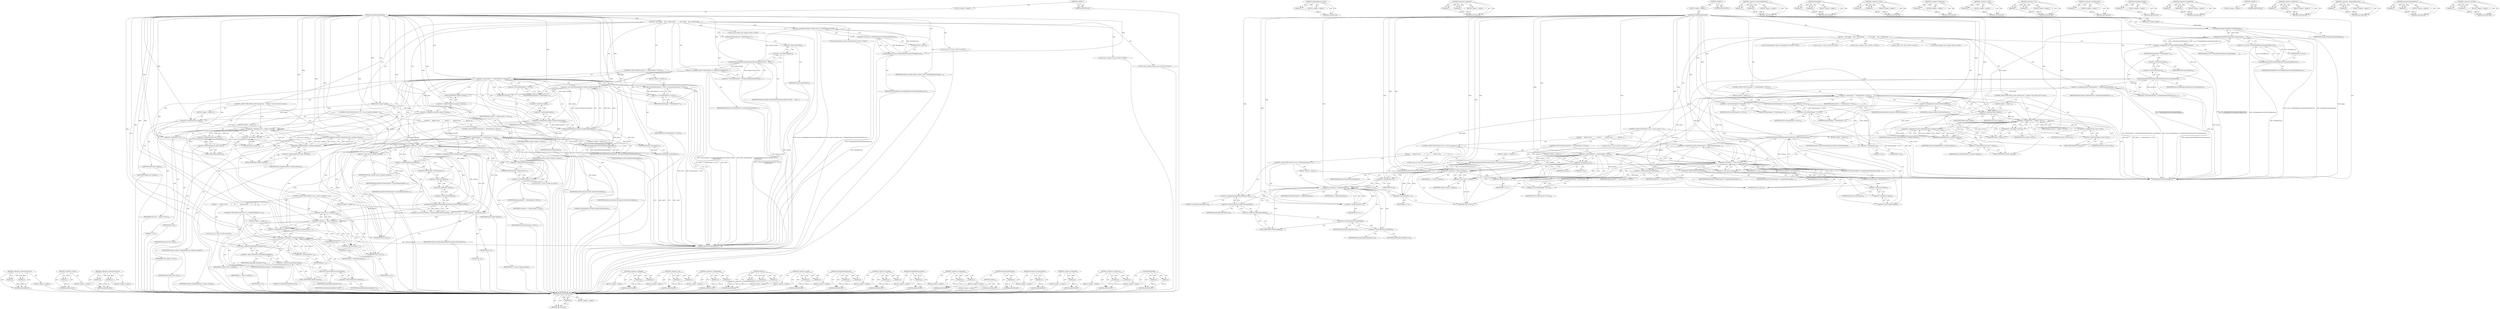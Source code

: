 digraph "&lt;operator&gt;.lessThan" {
vulnerable_250 [label=<(METHOD,&lt;operator&gt;.indirectIndexAccess)>];
vulnerable_251 [label=<(PARAM,p1)>];
vulnerable_252 [label=<(PARAM,p2)>];
vulnerable_253 [label=<(BLOCK,&lt;empty&gt;,&lt;empty&gt;)>];
vulnerable_254 [label=<(METHOD_RETURN,ANY)>];
vulnerable_202 [label=<(METHOD,&lt;operator&gt;.sizeOf)>];
vulnerable_203 [label=<(PARAM,p1)>];
vulnerable_204 [label=<(BLOCK,&lt;empty&gt;,&lt;empty&gt;)>];
vulnerable_205 [label=<(METHOD_RETURN,ANY)>];
vulnerable_226 [label=<(METHOD,&lt;operator&gt;.indirectFieldAccess)>];
vulnerable_227 [label=<(PARAM,p1)>];
vulnerable_228 [label=<(PARAM,p2)>];
vulnerable_229 [label=<(BLOCK,&lt;empty&gt;,&lt;empty&gt;)>];
vulnerable_230 [label=<(METHOD_RETURN,ANY)>];
vulnerable_6 [label=<(METHOD,&lt;global&gt;)<SUB>1</SUB>>];
vulnerable_7 [label=<(BLOCK,&lt;empty&gt;,&lt;empty&gt;)<SUB>1</SUB>>];
vulnerable_8 [label=<(METHOD,AcquirePixelThreadSet)<SUB>1</SUB>>];
vulnerable_9 [label=<(PARAM,const Image *images)<SUB>1</SUB>>];
vulnerable_10 [label=<(BLOCK,{
  const Image
    *next;

  PixelChannels
   ...,{
  const Image
    *next;

  PixelChannels
   ...)<SUB>2</SUB>>];
vulnerable_11 [label="<(LOCAL,const Image* next: Image*)<SUB>4</SUB>>"];
vulnerable_12 [label="<(LOCAL,PixelChannels** pixels: PixelChannels**)<SUB>7</SUB>>"];
vulnerable_13 [label="<(LOCAL,ssize_t i: ssize_t)<SUB>10</SUB>>"];
vulnerable_14 [label="<(LOCAL,size_t columns: size_t)<SUB>13</SUB>>"];
vulnerable_15 [label="<(LOCAL,size_t number_threads: size_t)<SUB>14</SUB>>"];
vulnerable_16 [label=<(&lt;operator&gt;.assignment,number_threads=(size_t) GetMagickResourceLimit(...)<SUB>16</SUB>>];
vulnerable_17 [label=<(IDENTIFIER,number_threads,number_threads=(size_t) GetMagickResourceLimit(...)<SUB>16</SUB>>];
vulnerable_18 [label=<(&lt;operator&gt;.cast,(size_t) GetMagickResourceLimit(ThreadResource))<SUB>16</SUB>>];
vulnerable_19 [label=<(UNKNOWN,size_t,size_t)<SUB>16</SUB>>];
vulnerable_20 [label=<(GetMagickResourceLimit,GetMagickResourceLimit(ThreadResource))<SUB>16</SUB>>];
vulnerable_21 [label=<(IDENTIFIER,ThreadResource,GetMagickResourceLimit(ThreadResource))<SUB>16</SUB>>];
vulnerable_22 [label=<(&lt;operator&gt;.assignment,pixels=(PixelChannels **) AcquireQuantumMemory(...)<SUB>17</SUB>>];
vulnerable_23 [label=<(IDENTIFIER,pixels,pixels=(PixelChannels **) AcquireQuantumMemory(...)<SUB>17</SUB>>];
vulnerable_24 [label=<(&lt;operator&gt;.cast,(PixelChannels **) AcquireQuantumMemory(number_...)<SUB>17</SUB>>];
vulnerable_25 [label=<(UNKNOWN,PixelChannels **,PixelChannels **)<SUB>17</SUB>>];
vulnerable_26 [label=<(AcquireQuantumMemory,AcquireQuantumMemory(number_threads,
    sizeof...)<SUB>17</SUB>>];
vulnerable_27 [label=<(IDENTIFIER,number_threads,AcquireQuantumMemory(number_threads,
    sizeof...)<SUB>17</SUB>>];
vulnerable_28 [label=<(&lt;operator&gt;.sizeOf,sizeof(*pixels))<SUB>18</SUB>>];
vulnerable_29 [label=<(&lt;operator&gt;.indirection,*pixels)<SUB>18</SUB>>];
vulnerable_30 [label=<(IDENTIFIER,pixels,sizeof(*pixels))<SUB>18</SUB>>];
vulnerable_31 [label=<(CONTROL_STRUCTURE,IF,if (pixels == (PixelChannels **) NULL))<SUB>19</SUB>>];
vulnerable_32 [label=<(&lt;operator&gt;.equals,pixels == (PixelChannels **) NULL)<SUB>19</SUB>>];
vulnerable_33 [label=<(IDENTIFIER,pixels,pixels == (PixelChannels **) NULL)<SUB>19</SUB>>];
vulnerable_34 [label=<(&lt;operator&gt;.cast,(PixelChannels **) NULL)<SUB>19</SUB>>];
vulnerable_35 [label=<(UNKNOWN,PixelChannels **,PixelChannels **)<SUB>19</SUB>>];
vulnerable_36 [label=<(IDENTIFIER,NULL,(PixelChannels **) NULL)<SUB>19</SUB>>];
vulnerable_37 [label=<(BLOCK,&lt;empty&gt;,&lt;empty&gt;)<SUB>20</SUB>>];
vulnerable_38 [label=<(RETURN,return((PixelChannels **) NULL);,return((PixelChannels **) NULL);)<SUB>20</SUB>>];
vulnerable_39 [label=<(&lt;operator&gt;.cast,(PixelChannels **) NULL)<SUB>20</SUB>>];
vulnerable_40 [label=<(UNKNOWN,PixelChannels **,PixelChannels **)<SUB>20</SUB>>];
vulnerable_41 [label=<(IDENTIFIER,NULL,(PixelChannels **) NULL)<SUB>20</SUB>>];
vulnerable_42 [label=<(&lt;operator&gt;.cast,(void) memset(pixels,0,number_threads*sizeof(*p...)<SUB>21</SUB>>];
vulnerable_43 [label=<(UNKNOWN,void,void)<SUB>21</SUB>>];
vulnerable_44 [label=<(memset,memset(pixels,0,number_threads*sizeof(*pixels)))<SUB>21</SUB>>];
vulnerable_45 [label=<(IDENTIFIER,pixels,memset(pixels,0,number_threads*sizeof(*pixels)))<SUB>21</SUB>>];
vulnerable_46 [label=<(LITERAL,0,memset(pixels,0,number_threads*sizeof(*pixels)))<SUB>21</SUB>>];
vulnerable_47 [label=<(&lt;operator&gt;.multiplication,number_threads*sizeof(*pixels))<SUB>21</SUB>>];
vulnerable_48 [label=<(IDENTIFIER,number_threads,number_threads*sizeof(*pixels))<SUB>21</SUB>>];
vulnerable_49 [label=<(&lt;operator&gt;.sizeOf,sizeof(*pixels))<SUB>21</SUB>>];
vulnerable_50 [label=<(&lt;operator&gt;.indirection,*pixels)<SUB>21</SUB>>];
vulnerable_51 [label=<(IDENTIFIER,pixels,sizeof(*pixels))<SUB>21</SUB>>];
vulnerable_52 [label=<(&lt;operator&gt;.assignment,columns=images-&gt;columns)<SUB>22</SUB>>];
vulnerable_53 [label=<(IDENTIFIER,columns,columns=images-&gt;columns)<SUB>22</SUB>>];
vulnerable_54 [label=<(&lt;operator&gt;.indirectFieldAccess,images-&gt;columns)<SUB>22</SUB>>];
vulnerable_55 [label=<(IDENTIFIER,images,columns=images-&gt;columns)<SUB>22</SUB>>];
vulnerable_56 [label=<(FIELD_IDENTIFIER,columns,columns)<SUB>22</SUB>>];
vulnerable_57 [label=<(CONTROL_STRUCTURE,FOR,for (next=images;next != (Image *) NULL;next=next-&gt;next))<SUB>23</SUB>>];
vulnerable_58 [label=<(BLOCK,&lt;empty&gt;,&lt;empty&gt;)<SUB>23</SUB>>];
vulnerable_59 [label=<(&lt;operator&gt;.assignment,next=images)<SUB>23</SUB>>];
vulnerable_60 [label=<(IDENTIFIER,next,next=images)<SUB>23</SUB>>];
vulnerable_61 [label=<(IDENTIFIER,images,next=images)<SUB>23</SUB>>];
vulnerable_62 [label=<(&lt;operator&gt;.notEquals,next != (Image *) NULL)<SUB>23</SUB>>];
vulnerable_63 [label=<(IDENTIFIER,next,next != (Image *) NULL)<SUB>23</SUB>>];
vulnerable_64 [label=<(&lt;operator&gt;.cast,(Image *) NULL)<SUB>23</SUB>>];
vulnerable_65 [label=<(UNKNOWN,Image *,Image *)<SUB>23</SUB>>];
vulnerable_66 [label=<(IDENTIFIER,NULL,(Image *) NULL)<SUB>23</SUB>>];
vulnerable_67 [label=<(&lt;operator&gt;.assignment,next=next-&gt;next)<SUB>23</SUB>>];
vulnerable_68 [label=<(IDENTIFIER,next,next=next-&gt;next)<SUB>23</SUB>>];
vulnerable_69 [label=<(&lt;operator&gt;.indirectFieldAccess,next-&gt;next)<SUB>23</SUB>>];
vulnerable_70 [label=<(IDENTIFIER,next,next=next-&gt;next)<SUB>23</SUB>>];
vulnerable_71 [label=<(FIELD_IDENTIFIER,next,next)<SUB>23</SUB>>];
vulnerable_72 [label=<(&lt;operator&gt;.assignment,columns=MagickMax(next-&gt;columns,columns))<SUB>24</SUB>>];
vulnerable_73 [label=<(IDENTIFIER,columns,columns=MagickMax(next-&gt;columns,columns))<SUB>24</SUB>>];
vulnerable_74 [label=<(MagickMax,MagickMax(next-&gt;columns,columns))<SUB>24</SUB>>];
vulnerable_75 [label=<(&lt;operator&gt;.indirectFieldAccess,next-&gt;columns)<SUB>24</SUB>>];
vulnerable_76 [label=<(IDENTIFIER,next,MagickMax(next-&gt;columns,columns))<SUB>24</SUB>>];
vulnerable_77 [label=<(FIELD_IDENTIFIER,columns,columns)<SUB>24</SUB>>];
vulnerable_78 [label=<(IDENTIFIER,columns,MagickMax(next-&gt;columns,columns))<SUB>24</SUB>>];
vulnerable_79 [label=<(CONTROL_STRUCTURE,FOR,for (i=0;i &lt; (ssize_t) number_threads;i++))<SUB>25</SUB>>];
vulnerable_80 [label=<(BLOCK,&lt;empty&gt;,&lt;empty&gt;)<SUB>25</SUB>>];
vulnerable_81 [label=<(&lt;operator&gt;.assignment,i=0)<SUB>25</SUB>>];
vulnerable_82 [label=<(IDENTIFIER,i,i=0)<SUB>25</SUB>>];
vulnerable_83 [label=<(LITERAL,0,i=0)<SUB>25</SUB>>];
vulnerable_84 [label=<(&lt;operator&gt;.lessThan,i &lt; (ssize_t) number_threads)<SUB>25</SUB>>];
vulnerable_85 [label=<(IDENTIFIER,i,i &lt; (ssize_t) number_threads)<SUB>25</SUB>>];
vulnerable_86 [label=<(&lt;operator&gt;.cast,(ssize_t) number_threads)<SUB>25</SUB>>];
vulnerable_87 [label=<(UNKNOWN,ssize_t,ssize_t)<SUB>25</SUB>>];
vulnerable_88 [label=<(IDENTIFIER,number_threads,(ssize_t) number_threads)<SUB>25</SUB>>];
vulnerable_89 [label=<(&lt;operator&gt;.postIncrement,i++)<SUB>25</SUB>>];
vulnerable_90 [label=<(IDENTIFIER,i,i++)<SUB>25</SUB>>];
vulnerable_91 [label=<(BLOCK,{
     register ssize_t
       j;

    pixels[i...,{
     register ssize_t
       j;

    pixels[i...)<SUB>26</SUB>>];
vulnerable_92 [label="<(LOCAL,ssize_t j: ssize_t)<SUB>28</SUB>>"];
vulnerable_93 [label=<(&lt;operator&gt;.assignment,pixels[i]=(PixelChannels *) AcquireQuantumMemor...)<SUB>30</SUB>>];
vulnerable_94 [label=<(&lt;operator&gt;.indirectIndexAccess,pixels[i])<SUB>30</SUB>>];
vulnerable_95 [label=<(IDENTIFIER,pixels,pixels[i]=(PixelChannels *) AcquireQuantumMemor...)<SUB>30</SUB>>];
vulnerable_96 [label=<(IDENTIFIER,i,pixels[i]=(PixelChannels *) AcquireQuantumMemor...)<SUB>30</SUB>>];
vulnerable_97 [label=<(&lt;operator&gt;.cast,(PixelChannels *) AcquireQuantumMemory(columns,...)<SUB>30</SUB>>];
vulnerable_98 [label=<(UNKNOWN,PixelChannels *,PixelChannels *)<SUB>30</SUB>>];
vulnerable_99 [label=<(AcquireQuantumMemory,AcquireQuantumMemory(columns,sizeof(**pixels)))<SUB>30</SUB>>];
vulnerable_100 [label=<(IDENTIFIER,columns,AcquireQuantumMemory(columns,sizeof(**pixels)))<SUB>30</SUB>>];
vulnerable_101 [label=<(&lt;operator&gt;.sizeOf,sizeof(**pixels))<SUB>30</SUB>>];
vulnerable_102 [label=<(&lt;operator&gt;.indirection,**pixels)<SUB>30</SUB>>];
vulnerable_103 [label=<(&lt;operator&gt;.indirection,*pixels)<SUB>30</SUB>>];
vulnerable_104 [label=<(IDENTIFIER,pixels,sizeof(**pixels))<SUB>30</SUB>>];
vulnerable_105 [label=<(CONTROL_STRUCTURE,IF,if (pixels[i] == (PixelChannels *) NULL))<SUB>31</SUB>>];
vulnerable_106 [label=<(&lt;operator&gt;.equals,pixels[i] == (PixelChannels *) NULL)<SUB>31</SUB>>];
vulnerable_107 [label=<(&lt;operator&gt;.indirectIndexAccess,pixels[i])<SUB>31</SUB>>];
vulnerable_108 [label=<(IDENTIFIER,pixels,pixels[i] == (PixelChannels *) NULL)<SUB>31</SUB>>];
vulnerable_109 [label=<(IDENTIFIER,i,pixels[i] == (PixelChannels *) NULL)<SUB>31</SUB>>];
vulnerable_110 [label=<(&lt;operator&gt;.cast,(PixelChannels *) NULL)<SUB>31</SUB>>];
vulnerable_111 [label=<(UNKNOWN,PixelChannels *,PixelChannels *)<SUB>31</SUB>>];
vulnerable_112 [label=<(IDENTIFIER,NULL,(PixelChannels *) NULL)<SUB>31</SUB>>];
vulnerable_113 [label=<(BLOCK,&lt;empty&gt;,&lt;empty&gt;)<SUB>32</SUB>>];
vulnerable_114 [label=<(RETURN,return(DestroyPixelThreadSet(pixels));,return(DestroyPixelThreadSet(pixels));)<SUB>32</SUB>>];
vulnerable_115 [label=<(DestroyPixelThreadSet,DestroyPixelThreadSet(pixels))<SUB>32</SUB>>];
vulnerable_116 [label=<(IDENTIFIER,pixels,DestroyPixelThreadSet(pixels))<SUB>32</SUB>>];
vulnerable_117 [label=<(CONTROL_STRUCTURE,FOR,for (j=0;j &lt; (ssize_t) columns;j++))<SUB>33</SUB>>];
vulnerable_118 [label=<(BLOCK,&lt;empty&gt;,&lt;empty&gt;)<SUB>33</SUB>>];
vulnerable_119 [label=<(&lt;operator&gt;.assignment,j=0)<SUB>33</SUB>>];
vulnerable_120 [label=<(IDENTIFIER,j,j=0)<SUB>33</SUB>>];
vulnerable_121 [label=<(LITERAL,0,j=0)<SUB>33</SUB>>];
vulnerable_122 [label=<(&lt;operator&gt;.lessThan,j &lt; (ssize_t) columns)<SUB>33</SUB>>];
vulnerable_123 [label=<(IDENTIFIER,j,j &lt; (ssize_t) columns)<SUB>33</SUB>>];
vulnerable_124 [label=<(&lt;operator&gt;.cast,(ssize_t) columns)<SUB>33</SUB>>];
vulnerable_125 [label=<(UNKNOWN,ssize_t,ssize_t)<SUB>33</SUB>>];
vulnerable_126 [label=<(IDENTIFIER,columns,(ssize_t) columns)<SUB>33</SUB>>];
vulnerable_127 [label=<(&lt;operator&gt;.postIncrement,j++)<SUB>33</SUB>>];
vulnerable_128 [label=<(IDENTIFIER,j,j++)<SUB>33</SUB>>];
vulnerable_129 [label=<(BLOCK,{
      register ssize_t
        k;

      for ...,{
      register ssize_t
        k;

      for ...)<SUB>34</SUB>>];
vulnerable_130 [label="<(LOCAL,ssize_t k: ssize_t)<SUB>36</SUB>>"];
vulnerable_131 [label=<(CONTROL_STRUCTURE,FOR,for (k=0;k &lt; MaxPixelChannels;k++))<SUB>38</SUB>>];
vulnerable_132 [label=<(BLOCK,&lt;empty&gt;,&lt;empty&gt;)<SUB>38</SUB>>];
vulnerable_133 [label=<(&lt;operator&gt;.assignment,k=0)<SUB>38</SUB>>];
vulnerable_134 [label=<(IDENTIFIER,k,k=0)<SUB>38</SUB>>];
vulnerable_135 [label=<(LITERAL,0,k=0)<SUB>38</SUB>>];
vulnerable_136 [label=<(&lt;operator&gt;.lessThan,k &lt; MaxPixelChannels)<SUB>38</SUB>>];
vulnerable_137 [label=<(IDENTIFIER,k,k &lt; MaxPixelChannels)<SUB>38</SUB>>];
vulnerable_138 [label=<(IDENTIFIER,MaxPixelChannels,k &lt; MaxPixelChannels)<SUB>38</SUB>>];
vulnerable_139 [label=<(&lt;operator&gt;.postIncrement,k++)<SUB>38</SUB>>];
vulnerable_140 [label=<(IDENTIFIER,k,k++)<SUB>38</SUB>>];
vulnerable_141 [label=<(&lt;operator&gt;.assignment,pixels[i][j].channel[k]=0.0)<SUB>39</SUB>>];
vulnerable_142 [label=<(&lt;operator&gt;.indirectIndexAccess,pixels[i][j].channel[k])<SUB>39</SUB>>];
vulnerable_143 [label=<(&lt;operator&gt;.fieldAccess,pixels[i][j].channel)<SUB>39</SUB>>];
vulnerable_144 [label=<(&lt;operator&gt;.indirectIndexAccess,pixels[i][j])<SUB>39</SUB>>];
vulnerable_145 [label=<(&lt;operator&gt;.indirectIndexAccess,pixels[i])<SUB>39</SUB>>];
vulnerable_146 [label=<(IDENTIFIER,pixels,pixels[i][j].channel[k]=0.0)<SUB>39</SUB>>];
vulnerable_147 [label=<(IDENTIFIER,i,pixels[i][j].channel[k]=0.0)<SUB>39</SUB>>];
vulnerable_148 [label=<(IDENTIFIER,j,pixels[i][j].channel[k]=0.0)<SUB>39</SUB>>];
vulnerable_149 [label=<(FIELD_IDENTIFIER,channel,channel)<SUB>39</SUB>>];
vulnerable_150 [label=<(IDENTIFIER,k,pixels[i][j].channel[k]=0.0)<SUB>39</SUB>>];
vulnerable_151 [label=<(LITERAL,0.0,pixels[i][j].channel[k]=0.0)<SUB>39</SUB>>];
vulnerable_152 [label=<(RETURN,return(pixels);,return(pixels);)<SUB>42</SUB>>];
vulnerable_153 [label=<(IDENTIFIER,pixels,return(pixels);)<SUB>42</SUB>>];
vulnerable_154 [label=<(METHOD_RETURN,PixelChannels)<SUB>1</SUB>>];
vulnerable_156 [label=<(METHOD_RETURN,ANY)<SUB>1</SUB>>];
vulnerable_231 [label=<(METHOD,&lt;operator&gt;.notEquals)>];
vulnerable_232 [label=<(PARAM,p1)>];
vulnerable_233 [label=<(PARAM,p2)>];
vulnerable_234 [label=<(BLOCK,&lt;empty&gt;,&lt;empty&gt;)>];
vulnerable_235 [label=<(METHOD_RETURN,ANY)>];
vulnerable_188 [label=<(METHOD,&lt;operator&gt;.cast)>];
vulnerable_189 [label=<(PARAM,p1)>];
vulnerable_190 [label=<(PARAM,p2)>];
vulnerable_191 [label=<(BLOCK,&lt;empty&gt;,&lt;empty&gt;)>];
vulnerable_192 [label=<(METHOD_RETURN,ANY)>];
vulnerable_221 [label=<(METHOD,&lt;operator&gt;.multiplication)>];
vulnerable_222 [label=<(PARAM,p1)>];
vulnerable_223 [label=<(PARAM,p2)>];
vulnerable_224 [label=<(BLOCK,&lt;empty&gt;,&lt;empty&gt;)>];
vulnerable_225 [label=<(METHOD_RETURN,ANY)>];
vulnerable_215 [label=<(METHOD,memset)>];
vulnerable_216 [label=<(PARAM,p1)>];
vulnerable_217 [label=<(PARAM,p2)>];
vulnerable_218 [label=<(PARAM,p3)>];
vulnerable_219 [label=<(BLOCK,&lt;empty&gt;,&lt;empty&gt;)>];
vulnerable_220 [label=<(METHOD_RETURN,ANY)>];
vulnerable_210 [label=<(METHOD,&lt;operator&gt;.equals)>];
vulnerable_211 [label=<(PARAM,p1)>];
vulnerable_212 [label=<(PARAM,p2)>];
vulnerable_213 [label=<(BLOCK,&lt;empty&gt;,&lt;empty&gt;)>];
vulnerable_214 [label=<(METHOD_RETURN,ANY)>];
vulnerable_197 [label=<(METHOD,AcquireQuantumMemory)>];
vulnerable_198 [label=<(PARAM,p1)>];
vulnerable_199 [label=<(PARAM,p2)>];
vulnerable_200 [label=<(BLOCK,&lt;empty&gt;,&lt;empty&gt;)>];
vulnerable_201 [label=<(METHOD_RETURN,ANY)>];
vulnerable_241 [label=<(METHOD,&lt;operator&gt;.lessThan)>];
vulnerable_242 [label=<(PARAM,p1)>];
vulnerable_243 [label=<(PARAM,p2)>];
vulnerable_244 [label=<(BLOCK,&lt;empty&gt;,&lt;empty&gt;)>];
vulnerable_245 [label=<(METHOD_RETURN,ANY)>];
vulnerable_193 [label=<(METHOD,GetMagickResourceLimit)>];
vulnerable_194 [label=<(PARAM,p1)>];
vulnerable_195 [label=<(BLOCK,&lt;empty&gt;,&lt;empty&gt;)>];
vulnerable_196 [label=<(METHOD_RETURN,ANY)>];
vulnerable_183 [label=<(METHOD,&lt;operator&gt;.assignment)>];
vulnerable_184 [label=<(PARAM,p1)>];
vulnerable_185 [label=<(PARAM,p2)>];
vulnerable_186 [label=<(BLOCK,&lt;empty&gt;,&lt;empty&gt;)>];
vulnerable_187 [label=<(METHOD_RETURN,ANY)>];
vulnerable_177 [label=<(METHOD,&lt;global&gt;)<SUB>1</SUB>>];
vulnerable_178 [label=<(BLOCK,&lt;empty&gt;,&lt;empty&gt;)>];
vulnerable_179 [label=<(METHOD_RETURN,ANY)>];
vulnerable_255 [label=<(METHOD,DestroyPixelThreadSet)>];
vulnerable_256 [label=<(PARAM,p1)>];
vulnerable_257 [label=<(BLOCK,&lt;empty&gt;,&lt;empty&gt;)>];
vulnerable_258 [label=<(METHOD_RETURN,ANY)>];
vulnerable_246 [label=<(METHOD,&lt;operator&gt;.postIncrement)>];
vulnerable_247 [label=<(PARAM,p1)>];
vulnerable_248 [label=<(BLOCK,&lt;empty&gt;,&lt;empty&gt;)>];
vulnerable_249 [label=<(METHOD_RETURN,ANY)>];
vulnerable_206 [label=<(METHOD,&lt;operator&gt;.indirection)>];
vulnerable_207 [label=<(PARAM,p1)>];
vulnerable_208 [label=<(BLOCK,&lt;empty&gt;,&lt;empty&gt;)>];
vulnerable_209 [label=<(METHOD_RETURN,ANY)>];
vulnerable_259 [label=<(METHOD,&lt;operator&gt;.fieldAccess)>];
vulnerable_260 [label=<(PARAM,p1)>];
vulnerable_261 [label=<(PARAM,p2)>];
vulnerable_262 [label=<(BLOCK,&lt;empty&gt;,&lt;empty&gt;)>];
vulnerable_263 [label=<(METHOD_RETURN,ANY)>];
vulnerable_236 [label=<(METHOD,MagickMax)>];
vulnerable_237 [label=<(PARAM,p1)>];
vulnerable_238 [label=<(PARAM,p2)>];
vulnerable_239 [label=<(BLOCK,&lt;empty&gt;,&lt;empty&gt;)>];
vulnerable_240 [label=<(METHOD_RETURN,ANY)>];
fixed_239 [label=<(METHOD,DestroyPixelThreadSet)>];
fixed_240 [label=<(PARAM,p1)>];
fixed_241 [label=<(BLOCK,&lt;empty&gt;,&lt;empty&gt;)>];
fixed_242 [label=<(METHOD_RETURN,ANY)>];
fixed_193 [label=<(METHOD,GetMagickResourceLimit)>];
fixed_194 [label=<(PARAM,p1)>];
fixed_195 [label=<(BLOCK,&lt;empty&gt;,&lt;empty&gt;)>];
fixed_196 [label=<(METHOD_RETURN,ANY)>];
fixed_215 [label=<(METHOD,&lt;operator&gt;.notEquals)>];
fixed_216 [label=<(PARAM,p1)>];
fixed_217 [label=<(PARAM,p2)>];
fixed_218 [label=<(BLOCK,&lt;empty&gt;,&lt;empty&gt;)>];
fixed_219 [label=<(METHOD_RETURN,ANY)>];
fixed_6 [label=<(METHOD,&lt;global&gt;)<SUB>1</SUB>>];
fixed_7 [label=<(BLOCK,&lt;empty&gt;,&lt;empty&gt;)<SUB>1</SUB>>];
fixed_8 [label=<(METHOD,AcquirePixelThreadSet)<SUB>1</SUB>>];
fixed_9 [label=<(PARAM,const Image *images)<SUB>1</SUB>>];
fixed_10 [label=<(BLOCK,{
  const Image
    *next;

  PixelChannels
   ...,{
  const Image
    *next;

  PixelChannels
   ...)<SUB>2</SUB>>];
fixed_11 [label="<(LOCAL,const Image* next: Image*)<SUB>4</SUB>>"];
fixed_12 [label="<(LOCAL,PixelChannels** pixels: PixelChannels**)<SUB>7</SUB>>"];
fixed_13 [label="<(LOCAL,ssize_t i: ssize_t)<SUB>10</SUB>>"];
fixed_14 [label="<(LOCAL,size_t columns: size_t)<SUB>13</SUB>>"];
fixed_15 [label="<(LOCAL,size_t rows: size_t)<SUB>14</SUB>>"];
fixed_16 [label=<(&lt;operator&gt;.assignment,rows=MagickMax(GetImageListLength(images),
    ...)<SUB>16</SUB>>];
fixed_17 [label=<(IDENTIFIER,rows,rows=MagickMax(GetImageListLength(images),
    ...)<SUB>16</SUB>>];
fixed_18 [label=<(MagickMax,MagickMax(GetImageListLength(images),
    (size...)<SUB>16</SUB>>];
fixed_19 [label=<(GetImageListLength,GetImageListLength(images))<SUB>16</SUB>>];
fixed_20 [label=<(IDENTIFIER,images,GetImageListLength(images))<SUB>16</SUB>>];
fixed_21 [label=<(&lt;operator&gt;.cast,(size_t) GetMagickResourceLimit(ThreadResource))<SUB>17</SUB>>];
fixed_22 [label=<(UNKNOWN,size_t,size_t)<SUB>17</SUB>>];
fixed_23 [label=<(GetMagickResourceLimit,GetMagickResourceLimit(ThreadResource))<SUB>17</SUB>>];
fixed_24 [label=<(IDENTIFIER,ThreadResource,GetMagickResourceLimit(ThreadResource))<SUB>17</SUB>>];
fixed_25 [label=<(&lt;operator&gt;.assignment,pixels=(PixelChannels **) AcquireQuantumMemory(...)<SUB>18</SUB>>];
fixed_26 [label=<(IDENTIFIER,pixels,pixels=(PixelChannels **) AcquireQuantumMemory(...)<SUB>18</SUB>>];
fixed_27 [label=<(&lt;operator&gt;.cast,(PixelChannels **) AcquireQuantumMemory(rows,si...)<SUB>18</SUB>>];
fixed_28 [label=<(UNKNOWN,PixelChannels **,PixelChannels **)<SUB>18</SUB>>];
fixed_29 [label=<(AcquireQuantumMemory,AcquireQuantumMemory(rows,sizeof(*pixels)))<SUB>18</SUB>>];
fixed_30 [label=<(IDENTIFIER,rows,AcquireQuantumMemory(rows,sizeof(*pixels)))<SUB>18</SUB>>];
fixed_31 [label=<(&lt;operator&gt;.sizeOf,sizeof(*pixels))<SUB>18</SUB>>];
fixed_32 [label=<(&lt;operator&gt;.indirection,*pixels)<SUB>18</SUB>>];
fixed_33 [label=<(IDENTIFIER,pixels,sizeof(*pixels))<SUB>18</SUB>>];
fixed_34 [label=<(CONTROL_STRUCTURE,IF,if (pixels == (PixelChannels **) NULL))<SUB>19</SUB>>];
fixed_35 [label=<(&lt;operator&gt;.equals,pixels == (PixelChannels **) NULL)<SUB>19</SUB>>];
fixed_36 [label=<(IDENTIFIER,pixels,pixels == (PixelChannels **) NULL)<SUB>19</SUB>>];
fixed_37 [label=<(&lt;operator&gt;.cast,(PixelChannels **) NULL)<SUB>19</SUB>>];
fixed_38 [label=<(UNKNOWN,PixelChannels **,PixelChannels **)<SUB>19</SUB>>];
fixed_39 [label=<(IDENTIFIER,NULL,(PixelChannels **) NULL)<SUB>19</SUB>>];
fixed_40 [label=<(BLOCK,&lt;empty&gt;,&lt;empty&gt;)<SUB>20</SUB>>];
fixed_41 [label=<(RETURN,return((PixelChannels **) NULL);,return((PixelChannels **) NULL);)<SUB>20</SUB>>];
fixed_42 [label=<(&lt;operator&gt;.cast,(PixelChannels **) NULL)<SUB>20</SUB>>];
fixed_43 [label=<(UNKNOWN,PixelChannels **,PixelChannels **)<SUB>20</SUB>>];
fixed_44 [label=<(IDENTIFIER,NULL,(PixelChannels **) NULL)<SUB>20</SUB>>];
fixed_45 [label=<(&lt;operator&gt;.assignment,columns=MaxPixelChannels)<SUB>21</SUB>>];
fixed_46 [label=<(IDENTIFIER,columns,columns=MaxPixelChannels)<SUB>21</SUB>>];
fixed_47 [label=<(IDENTIFIER,MaxPixelChannels,columns=MaxPixelChannels)<SUB>21</SUB>>];
fixed_48 [label=<(CONTROL_STRUCTURE,FOR,for (next=images;next != (Image *) NULL;next=next-&gt;next))<SUB>22</SUB>>];
fixed_49 [label=<(BLOCK,&lt;empty&gt;,&lt;empty&gt;)<SUB>22</SUB>>];
fixed_50 [label=<(&lt;operator&gt;.assignment,next=images)<SUB>22</SUB>>];
fixed_51 [label=<(IDENTIFIER,next,next=images)<SUB>22</SUB>>];
fixed_52 [label=<(IDENTIFIER,images,next=images)<SUB>22</SUB>>];
fixed_53 [label=<(&lt;operator&gt;.notEquals,next != (Image *) NULL)<SUB>22</SUB>>];
fixed_54 [label=<(IDENTIFIER,next,next != (Image *) NULL)<SUB>22</SUB>>];
fixed_55 [label=<(&lt;operator&gt;.cast,(Image *) NULL)<SUB>22</SUB>>];
fixed_56 [label=<(UNKNOWN,Image *,Image *)<SUB>22</SUB>>];
fixed_57 [label=<(IDENTIFIER,NULL,(Image *) NULL)<SUB>22</SUB>>];
fixed_58 [label=<(&lt;operator&gt;.assignment,next=next-&gt;next)<SUB>22</SUB>>];
fixed_59 [label=<(IDENTIFIER,next,next=next-&gt;next)<SUB>22</SUB>>];
fixed_60 [label=<(&lt;operator&gt;.indirectFieldAccess,next-&gt;next)<SUB>22</SUB>>];
fixed_61 [label=<(IDENTIFIER,next,next=next-&gt;next)<SUB>22</SUB>>];
fixed_62 [label=<(FIELD_IDENTIFIER,next,next)<SUB>22</SUB>>];
fixed_63 [label=<(&lt;operator&gt;.assignment,columns=MagickMax(next-&gt;columns,columns))<SUB>23</SUB>>];
fixed_64 [label=<(IDENTIFIER,columns,columns=MagickMax(next-&gt;columns,columns))<SUB>23</SUB>>];
fixed_65 [label=<(MagickMax,MagickMax(next-&gt;columns,columns))<SUB>23</SUB>>];
fixed_66 [label=<(&lt;operator&gt;.indirectFieldAccess,next-&gt;columns)<SUB>23</SUB>>];
fixed_67 [label=<(IDENTIFIER,next,MagickMax(next-&gt;columns,columns))<SUB>23</SUB>>];
fixed_68 [label=<(FIELD_IDENTIFIER,columns,columns)<SUB>23</SUB>>];
fixed_69 [label=<(IDENTIFIER,columns,MagickMax(next-&gt;columns,columns))<SUB>23</SUB>>];
fixed_70 [label=<(CONTROL_STRUCTURE,FOR,for (i=0;i &lt; (ssize_t) rows;i++))<SUB>24</SUB>>];
fixed_71 [label=<(BLOCK,&lt;empty&gt;,&lt;empty&gt;)<SUB>24</SUB>>];
fixed_72 [label=<(&lt;operator&gt;.assignment,i=0)<SUB>24</SUB>>];
fixed_73 [label=<(IDENTIFIER,i,i=0)<SUB>24</SUB>>];
fixed_74 [label=<(LITERAL,0,i=0)<SUB>24</SUB>>];
fixed_75 [label=<(&lt;operator&gt;.lessThan,i &lt; (ssize_t) rows)<SUB>24</SUB>>];
fixed_76 [label=<(IDENTIFIER,i,i &lt; (ssize_t) rows)<SUB>24</SUB>>];
fixed_77 [label=<(&lt;operator&gt;.cast,(ssize_t) rows)<SUB>24</SUB>>];
fixed_78 [label=<(UNKNOWN,ssize_t,ssize_t)<SUB>24</SUB>>];
fixed_79 [label=<(IDENTIFIER,rows,(ssize_t) rows)<SUB>24</SUB>>];
fixed_80 [label=<(&lt;operator&gt;.postIncrement,i++)<SUB>24</SUB>>];
fixed_81 [label=<(IDENTIFIER,i,i++)<SUB>24</SUB>>];
fixed_82 [label=<(BLOCK,{
     register ssize_t
       j;

    pixels[i...,{
     register ssize_t
       j;

    pixels[i...)<SUB>25</SUB>>];
fixed_83 [label="<(LOCAL,ssize_t j: ssize_t)<SUB>27</SUB>>"];
fixed_84 [label=<(&lt;operator&gt;.assignment,pixels[i]=(PixelChannels *) AcquireQuantumMemor...)<SUB>29</SUB>>];
fixed_85 [label=<(&lt;operator&gt;.indirectIndexAccess,pixels[i])<SUB>29</SUB>>];
fixed_86 [label=<(IDENTIFIER,pixels,pixels[i]=(PixelChannels *) AcquireQuantumMemor...)<SUB>29</SUB>>];
fixed_87 [label=<(IDENTIFIER,i,pixels[i]=(PixelChannels *) AcquireQuantumMemor...)<SUB>29</SUB>>];
fixed_88 [label=<(&lt;operator&gt;.cast,(PixelChannels *) AcquireQuantumMemory(columns,...)<SUB>29</SUB>>];
fixed_89 [label=<(UNKNOWN,PixelChannels *,PixelChannels *)<SUB>29</SUB>>];
fixed_90 [label=<(AcquireQuantumMemory,AcquireQuantumMemory(columns,sizeof(**pixels)))<SUB>29</SUB>>];
fixed_91 [label=<(IDENTIFIER,columns,AcquireQuantumMemory(columns,sizeof(**pixels)))<SUB>29</SUB>>];
fixed_92 [label=<(&lt;operator&gt;.sizeOf,sizeof(**pixels))<SUB>29</SUB>>];
fixed_93 [label=<(&lt;operator&gt;.indirection,**pixels)<SUB>29</SUB>>];
fixed_94 [label=<(&lt;operator&gt;.indirection,*pixels)<SUB>29</SUB>>];
fixed_95 [label=<(IDENTIFIER,pixels,sizeof(**pixels))<SUB>29</SUB>>];
fixed_96 [label=<(CONTROL_STRUCTURE,IF,if (pixels[i] == (PixelChannels *) NULL))<SUB>30</SUB>>];
fixed_97 [label=<(&lt;operator&gt;.equals,pixels[i] == (PixelChannels *) NULL)<SUB>30</SUB>>];
fixed_98 [label=<(&lt;operator&gt;.indirectIndexAccess,pixels[i])<SUB>30</SUB>>];
fixed_99 [label=<(IDENTIFIER,pixels,pixels[i] == (PixelChannels *) NULL)<SUB>30</SUB>>];
fixed_100 [label=<(IDENTIFIER,i,pixels[i] == (PixelChannels *) NULL)<SUB>30</SUB>>];
fixed_101 [label=<(&lt;operator&gt;.cast,(PixelChannels *) NULL)<SUB>30</SUB>>];
fixed_102 [label=<(UNKNOWN,PixelChannels *,PixelChannels *)<SUB>30</SUB>>];
fixed_103 [label=<(IDENTIFIER,NULL,(PixelChannels *) NULL)<SUB>30</SUB>>];
fixed_104 [label=<(BLOCK,&lt;empty&gt;,&lt;empty&gt;)<SUB>31</SUB>>];
fixed_105 [label=<(RETURN,return(DestroyPixelThreadSet(pixels));,return(DestroyPixelThreadSet(pixels));)<SUB>31</SUB>>];
fixed_106 [label=<(DestroyPixelThreadSet,DestroyPixelThreadSet(pixels))<SUB>31</SUB>>];
fixed_107 [label=<(IDENTIFIER,pixels,DestroyPixelThreadSet(pixels))<SUB>31</SUB>>];
fixed_108 [label=<(CONTROL_STRUCTURE,FOR,for (j=0;j &lt; (ssize_t) columns;j++))<SUB>32</SUB>>];
fixed_109 [label=<(BLOCK,&lt;empty&gt;,&lt;empty&gt;)<SUB>32</SUB>>];
fixed_110 [label=<(&lt;operator&gt;.assignment,j=0)<SUB>32</SUB>>];
fixed_111 [label=<(IDENTIFIER,j,j=0)<SUB>32</SUB>>];
fixed_112 [label=<(LITERAL,0,j=0)<SUB>32</SUB>>];
fixed_113 [label=<(&lt;operator&gt;.lessThan,j &lt; (ssize_t) columns)<SUB>32</SUB>>];
fixed_114 [label=<(IDENTIFIER,j,j &lt; (ssize_t) columns)<SUB>32</SUB>>];
fixed_115 [label=<(&lt;operator&gt;.cast,(ssize_t) columns)<SUB>32</SUB>>];
fixed_116 [label=<(UNKNOWN,ssize_t,ssize_t)<SUB>32</SUB>>];
fixed_117 [label=<(IDENTIFIER,columns,(ssize_t) columns)<SUB>32</SUB>>];
fixed_118 [label=<(&lt;operator&gt;.postIncrement,j++)<SUB>32</SUB>>];
fixed_119 [label=<(IDENTIFIER,j,j++)<SUB>32</SUB>>];
fixed_120 [label=<(BLOCK,{
      register ssize_t
        k;

      for ...,{
      register ssize_t
        k;

      for ...)<SUB>33</SUB>>];
fixed_121 [label="<(LOCAL,ssize_t k: ssize_t)<SUB>35</SUB>>"];
fixed_122 [label=<(CONTROL_STRUCTURE,FOR,for (k=0;k &lt; MaxPixelChannels;k++))<SUB>37</SUB>>];
fixed_123 [label=<(BLOCK,&lt;empty&gt;,&lt;empty&gt;)<SUB>37</SUB>>];
fixed_124 [label=<(&lt;operator&gt;.assignment,k=0)<SUB>37</SUB>>];
fixed_125 [label=<(IDENTIFIER,k,k=0)<SUB>37</SUB>>];
fixed_126 [label=<(LITERAL,0,k=0)<SUB>37</SUB>>];
fixed_127 [label=<(&lt;operator&gt;.lessThan,k &lt; MaxPixelChannels)<SUB>37</SUB>>];
fixed_128 [label=<(IDENTIFIER,k,k &lt; MaxPixelChannels)<SUB>37</SUB>>];
fixed_129 [label=<(IDENTIFIER,MaxPixelChannels,k &lt; MaxPixelChannels)<SUB>37</SUB>>];
fixed_130 [label=<(&lt;operator&gt;.postIncrement,k++)<SUB>37</SUB>>];
fixed_131 [label=<(IDENTIFIER,k,k++)<SUB>37</SUB>>];
fixed_132 [label=<(&lt;operator&gt;.assignment,pixels[i][j].channel[k]=0.0)<SUB>38</SUB>>];
fixed_133 [label=<(&lt;operator&gt;.indirectIndexAccess,pixels[i][j].channel[k])<SUB>38</SUB>>];
fixed_134 [label=<(&lt;operator&gt;.fieldAccess,pixels[i][j].channel)<SUB>38</SUB>>];
fixed_135 [label=<(&lt;operator&gt;.indirectIndexAccess,pixels[i][j])<SUB>38</SUB>>];
fixed_136 [label=<(&lt;operator&gt;.indirectIndexAccess,pixels[i])<SUB>38</SUB>>];
fixed_137 [label=<(IDENTIFIER,pixels,pixels[i][j].channel[k]=0.0)<SUB>38</SUB>>];
fixed_138 [label=<(IDENTIFIER,i,pixels[i][j].channel[k]=0.0)<SUB>38</SUB>>];
fixed_139 [label=<(IDENTIFIER,j,pixels[i][j].channel[k]=0.0)<SUB>38</SUB>>];
fixed_140 [label=<(FIELD_IDENTIFIER,channel,channel)<SUB>38</SUB>>];
fixed_141 [label=<(IDENTIFIER,k,pixels[i][j].channel[k]=0.0)<SUB>38</SUB>>];
fixed_142 [label=<(LITERAL,0.0,pixels[i][j].channel[k]=0.0)<SUB>38</SUB>>];
fixed_143 [label=<(RETURN,return(pixels);,return(pixels);)<SUB>41</SUB>>];
fixed_144 [label=<(IDENTIFIER,pixels,return(pixels);)<SUB>41</SUB>>];
fixed_145 [label=<(METHOD_RETURN,PixelChannels)<SUB>1</SUB>>];
fixed_147 [label=<(METHOD_RETURN,ANY)<SUB>1</SUB>>];
fixed_220 [label=<(METHOD,&lt;operator&gt;.indirectFieldAccess)>];
fixed_221 [label=<(PARAM,p1)>];
fixed_222 [label=<(PARAM,p2)>];
fixed_223 [label=<(BLOCK,&lt;empty&gt;,&lt;empty&gt;)>];
fixed_224 [label=<(METHOD_RETURN,ANY)>];
fixed_179 [label=<(METHOD,MagickMax)>];
fixed_180 [label=<(PARAM,p1)>];
fixed_181 [label=<(PARAM,p2)>];
fixed_182 [label=<(BLOCK,&lt;empty&gt;,&lt;empty&gt;)>];
fixed_183 [label=<(METHOD_RETURN,ANY)>];
fixed_210 [label=<(METHOD,&lt;operator&gt;.equals)>];
fixed_211 [label=<(PARAM,p1)>];
fixed_212 [label=<(PARAM,p2)>];
fixed_213 [label=<(BLOCK,&lt;empty&gt;,&lt;empty&gt;)>];
fixed_214 [label=<(METHOD_RETURN,ANY)>];
fixed_206 [label=<(METHOD,&lt;operator&gt;.indirection)>];
fixed_207 [label=<(PARAM,p1)>];
fixed_208 [label=<(BLOCK,&lt;empty&gt;,&lt;empty&gt;)>];
fixed_209 [label=<(METHOD_RETURN,ANY)>];
fixed_202 [label=<(METHOD,&lt;operator&gt;.sizeOf)>];
fixed_203 [label=<(PARAM,p1)>];
fixed_204 [label=<(BLOCK,&lt;empty&gt;,&lt;empty&gt;)>];
fixed_205 [label=<(METHOD_RETURN,ANY)>];
fixed_188 [label=<(METHOD,&lt;operator&gt;.cast)>];
fixed_189 [label=<(PARAM,p1)>];
fixed_190 [label=<(PARAM,p2)>];
fixed_191 [label=<(BLOCK,&lt;empty&gt;,&lt;empty&gt;)>];
fixed_192 [label=<(METHOD_RETURN,ANY)>];
fixed_230 [label=<(METHOD,&lt;operator&gt;.postIncrement)>];
fixed_231 [label=<(PARAM,p1)>];
fixed_232 [label=<(BLOCK,&lt;empty&gt;,&lt;empty&gt;)>];
fixed_233 [label=<(METHOD_RETURN,ANY)>];
fixed_184 [label=<(METHOD,GetImageListLength)>];
fixed_185 [label=<(PARAM,p1)>];
fixed_186 [label=<(BLOCK,&lt;empty&gt;,&lt;empty&gt;)>];
fixed_187 [label=<(METHOD_RETURN,ANY)>];
fixed_174 [label=<(METHOD,&lt;operator&gt;.assignment)>];
fixed_175 [label=<(PARAM,p1)>];
fixed_176 [label=<(PARAM,p2)>];
fixed_177 [label=<(BLOCK,&lt;empty&gt;,&lt;empty&gt;)>];
fixed_178 [label=<(METHOD_RETURN,ANY)>];
fixed_168 [label=<(METHOD,&lt;global&gt;)<SUB>1</SUB>>];
fixed_169 [label=<(BLOCK,&lt;empty&gt;,&lt;empty&gt;)>];
fixed_170 [label=<(METHOD_RETURN,ANY)>];
fixed_243 [label=<(METHOD,&lt;operator&gt;.fieldAccess)>];
fixed_244 [label=<(PARAM,p1)>];
fixed_245 [label=<(PARAM,p2)>];
fixed_246 [label=<(BLOCK,&lt;empty&gt;,&lt;empty&gt;)>];
fixed_247 [label=<(METHOD_RETURN,ANY)>];
fixed_234 [label=<(METHOD,&lt;operator&gt;.indirectIndexAccess)>];
fixed_235 [label=<(PARAM,p1)>];
fixed_236 [label=<(PARAM,p2)>];
fixed_237 [label=<(BLOCK,&lt;empty&gt;,&lt;empty&gt;)>];
fixed_238 [label=<(METHOD_RETURN,ANY)>];
fixed_197 [label=<(METHOD,AcquireQuantumMemory)>];
fixed_198 [label=<(PARAM,p1)>];
fixed_199 [label=<(PARAM,p2)>];
fixed_200 [label=<(BLOCK,&lt;empty&gt;,&lt;empty&gt;)>];
fixed_201 [label=<(METHOD_RETURN,ANY)>];
fixed_225 [label=<(METHOD,&lt;operator&gt;.lessThan)>];
fixed_226 [label=<(PARAM,p1)>];
fixed_227 [label=<(PARAM,p2)>];
fixed_228 [label=<(BLOCK,&lt;empty&gt;,&lt;empty&gt;)>];
fixed_229 [label=<(METHOD_RETURN,ANY)>];
vulnerable_250 -> vulnerable_251  [key=0, label="AST: "];
vulnerable_250 -> vulnerable_251  [key=1, label="DDG: "];
vulnerable_250 -> vulnerable_253  [key=0, label="AST: "];
vulnerable_250 -> vulnerable_252  [key=0, label="AST: "];
vulnerable_250 -> vulnerable_252  [key=1, label="DDG: "];
vulnerable_250 -> vulnerable_254  [key=0, label="AST: "];
vulnerable_250 -> vulnerable_254  [key=1, label="CFG: "];
vulnerable_251 -> vulnerable_254  [key=0, label="DDG: p1"];
vulnerable_252 -> vulnerable_254  [key=0, label="DDG: p2"];
vulnerable_253 -> fixed_239  [key=0];
vulnerable_254 -> fixed_239  [key=0];
vulnerable_202 -> vulnerable_203  [key=0, label="AST: "];
vulnerable_202 -> vulnerable_203  [key=1, label="DDG: "];
vulnerable_202 -> vulnerable_204  [key=0, label="AST: "];
vulnerable_202 -> vulnerable_205  [key=0, label="AST: "];
vulnerable_202 -> vulnerable_205  [key=1, label="CFG: "];
vulnerable_203 -> vulnerable_205  [key=0, label="DDG: p1"];
vulnerable_204 -> fixed_239  [key=0];
vulnerable_205 -> fixed_239  [key=0];
vulnerable_226 -> vulnerable_227  [key=0, label="AST: "];
vulnerable_226 -> vulnerable_227  [key=1, label="DDG: "];
vulnerable_226 -> vulnerable_229  [key=0, label="AST: "];
vulnerable_226 -> vulnerable_228  [key=0, label="AST: "];
vulnerable_226 -> vulnerable_228  [key=1, label="DDG: "];
vulnerable_226 -> vulnerable_230  [key=0, label="AST: "];
vulnerable_226 -> vulnerable_230  [key=1, label="CFG: "];
vulnerable_227 -> vulnerable_230  [key=0, label="DDG: p1"];
vulnerable_228 -> vulnerable_230  [key=0, label="DDG: p2"];
vulnerable_229 -> fixed_239  [key=0];
vulnerable_230 -> fixed_239  [key=0];
vulnerable_6 -> vulnerable_7  [key=0, label="AST: "];
vulnerable_6 -> vulnerable_156  [key=0, label="AST: "];
vulnerable_6 -> vulnerable_156  [key=1, label="CFG: "];
vulnerable_7 -> vulnerable_8  [key=0, label="AST: "];
vulnerable_8 -> vulnerable_9  [key=0, label="AST: "];
vulnerable_8 -> vulnerable_9  [key=1, label="DDG: "];
vulnerable_8 -> vulnerable_10  [key=0, label="AST: "];
vulnerable_8 -> vulnerable_154  [key=0, label="AST: "];
vulnerable_8 -> vulnerable_19  [key=0, label="CFG: "];
vulnerable_8 -> vulnerable_153  [key=0, label="DDG: "];
vulnerable_8 -> vulnerable_32  [key=0, label="DDG: "];
vulnerable_8 -> vulnerable_44  [key=0, label="DDG: "];
vulnerable_8 -> vulnerable_59  [key=0, label="DDG: "];
vulnerable_8 -> vulnerable_62  [key=0, label="DDG: "];
vulnerable_8 -> vulnerable_81  [key=0, label="DDG: "];
vulnerable_8 -> vulnerable_84  [key=0, label="DDG: "];
vulnerable_8 -> vulnerable_89  [key=0, label="DDG: "];
vulnerable_8 -> vulnerable_20  [key=0, label="DDG: "];
vulnerable_8 -> vulnerable_26  [key=0, label="DDG: "];
vulnerable_8 -> vulnerable_34  [key=0, label="DDG: "];
vulnerable_8 -> vulnerable_39  [key=0, label="DDG: "];
vulnerable_8 -> vulnerable_47  [key=0, label="DDG: "];
vulnerable_8 -> vulnerable_64  [key=0, label="DDG: "];
vulnerable_8 -> vulnerable_74  [key=0, label="DDG: "];
vulnerable_8 -> vulnerable_86  [key=0, label="DDG: "];
vulnerable_8 -> vulnerable_106  [key=0, label="DDG: "];
vulnerable_8 -> vulnerable_119  [key=0, label="DDG: "];
vulnerable_8 -> vulnerable_122  [key=0, label="DDG: "];
vulnerable_8 -> vulnerable_127  [key=0, label="DDG: "];
vulnerable_8 -> vulnerable_99  [key=0, label="DDG: "];
vulnerable_8 -> vulnerable_110  [key=0, label="DDG: "];
vulnerable_8 -> vulnerable_124  [key=0, label="DDG: "];
vulnerable_8 -> vulnerable_141  [key=0, label="DDG: "];
vulnerable_8 -> vulnerable_115  [key=0, label="DDG: "];
vulnerable_8 -> vulnerable_133  [key=0, label="DDG: "];
vulnerable_8 -> vulnerable_136  [key=0, label="DDG: "];
vulnerable_8 -> vulnerable_139  [key=0, label="DDG: "];
vulnerable_9 -> vulnerable_154  [key=0, label="DDG: images"];
vulnerable_9 -> vulnerable_52  [key=0, label="DDG: images"];
vulnerable_9 -> vulnerable_59  [key=0, label="DDG: images"];
vulnerable_10 -> vulnerable_11  [key=0, label="AST: "];
vulnerable_10 -> vulnerable_12  [key=0, label="AST: "];
vulnerable_10 -> vulnerable_13  [key=0, label="AST: "];
vulnerable_10 -> vulnerable_14  [key=0, label="AST: "];
vulnerable_10 -> vulnerable_15  [key=0, label="AST: "];
vulnerable_10 -> vulnerable_16  [key=0, label="AST: "];
vulnerable_10 -> vulnerable_22  [key=0, label="AST: "];
vulnerable_10 -> vulnerable_31  [key=0, label="AST: "];
vulnerable_10 -> vulnerable_42  [key=0, label="AST: "];
vulnerable_10 -> vulnerable_52  [key=0, label="AST: "];
vulnerable_10 -> vulnerable_57  [key=0, label="AST: "];
vulnerable_10 -> vulnerable_79  [key=0, label="AST: "];
vulnerable_10 -> vulnerable_152  [key=0, label="AST: "];
vulnerable_11 -> fixed_239  [key=0];
vulnerable_12 -> fixed_239  [key=0];
vulnerable_13 -> fixed_239  [key=0];
vulnerable_14 -> fixed_239  [key=0];
vulnerable_15 -> fixed_239  [key=0];
vulnerable_16 -> vulnerable_17  [key=0, label="AST: "];
vulnerable_16 -> vulnerable_18  [key=0, label="AST: "];
vulnerable_16 -> vulnerable_25  [key=0, label="CFG: "];
vulnerable_16 -> vulnerable_154  [key=0, label="DDG: (size_t) GetMagickResourceLimit(ThreadResource)"];
vulnerable_16 -> vulnerable_154  [key=1, label="DDG: number_threads=(size_t) GetMagickResourceLimit(ThreadResource)"];
vulnerable_16 -> vulnerable_26  [key=0, label="DDG: number_threads"];
vulnerable_17 -> fixed_239  [key=0];
vulnerable_18 -> vulnerable_19  [key=0, label="AST: "];
vulnerable_18 -> vulnerable_20  [key=0, label="AST: "];
vulnerable_18 -> vulnerable_16  [key=0, label="CFG: "];
vulnerable_18 -> vulnerable_154  [key=0, label="DDG: GetMagickResourceLimit(ThreadResource)"];
vulnerable_19 -> vulnerable_20  [key=0, label="CFG: "];
vulnerable_20 -> vulnerable_21  [key=0, label="AST: "];
vulnerable_20 -> vulnerable_18  [key=0, label="CFG: "];
vulnerable_20 -> vulnerable_18  [key=1, label="DDG: ThreadResource"];
vulnerable_20 -> vulnerable_154  [key=0, label="DDG: ThreadResource"];
vulnerable_20 -> vulnerable_16  [key=0, label="DDG: ThreadResource"];
vulnerable_21 -> fixed_239  [key=0];
vulnerable_22 -> vulnerable_23  [key=0, label="AST: "];
vulnerable_22 -> vulnerable_24  [key=0, label="AST: "];
vulnerable_22 -> vulnerable_35  [key=0, label="CFG: "];
vulnerable_22 -> vulnerable_154  [key=0, label="DDG: (PixelChannels **) AcquireQuantumMemory(number_threads,
    sizeof(*pixels))"];
vulnerable_22 -> vulnerable_154  [key=1, label="DDG: pixels=(PixelChannels **) AcquireQuantumMemory(number_threads,
    sizeof(*pixels))"];
vulnerable_22 -> vulnerable_32  [key=0, label="DDG: pixels"];
vulnerable_23 -> fixed_239  [key=0];
vulnerable_24 -> vulnerable_25  [key=0, label="AST: "];
vulnerable_24 -> vulnerable_26  [key=0, label="AST: "];
vulnerable_24 -> vulnerable_22  [key=0, label="CFG: "];
vulnerable_24 -> vulnerable_154  [key=0, label="DDG: AcquireQuantumMemory(number_threads,
    sizeof(*pixels))"];
vulnerable_25 -> vulnerable_29  [key=0, label="CFG: "];
vulnerable_26 -> vulnerable_27  [key=0, label="AST: "];
vulnerable_26 -> vulnerable_28  [key=0, label="AST: "];
vulnerable_26 -> vulnerable_24  [key=0, label="CFG: "];
vulnerable_26 -> vulnerable_24  [key=1, label="DDG: number_threads"];
vulnerable_26 -> vulnerable_154  [key=0, label="DDG: number_threads"];
vulnerable_26 -> vulnerable_22  [key=0, label="DDG: number_threads"];
vulnerable_26 -> vulnerable_47  [key=0, label="DDG: number_threads"];
vulnerable_27 -> fixed_239  [key=0];
vulnerable_28 -> vulnerable_29  [key=0, label="AST: "];
vulnerable_28 -> vulnerable_26  [key=0, label="CFG: "];
vulnerable_28 -> vulnerable_154  [key=0, label="DDG: *pixels"];
vulnerable_29 -> vulnerable_30  [key=0, label="AST: "];
vulnerable_29 -> vulnerable_28  [key=0, label="CFG: "];
vulnerable_30 -> fixed_239  [key=0];
vulnerable_31 -> vulnerable_32  [key=0, label="AST: "];
vulnerable_31 -> vulnerable_37  [key=0, label="AST: "];
vulnerable_32 -> vulnerable_33  [key=0, label="AST: "];
vulnerable_32 -> vulnerable_34  [key=0, label="AST: "];
vulnerable_32 -> vulnerable_40  [key=0, label="CFG: "];
vulnerable_32 -> vulnerable_40  [key=1, label="CDG: "];
vulnerable_32 -> vulnerable_43  [key=0, label="CFG: "];
vulnerable_32 -> vulnerable_43  [key=1, label="CDG: "];
vulnerable_32 -> vulnerable_154  [key=0, label="DDG: pixels"];
vulnerable_32 -> vulnerable_154  [key=1, label="DDG: pixels == (PixelChannels **) NULL"];
vulnerable_32 -> vulnerable_44  [key=0, label="DDG: pixels"];
vulnerable_32 -> vulnerable_44  [key=1, label="CDG: "];
vulnerable_32 -> vulnerable_64  [key=0, label="CDG: "];
vulnerable_32 -> vulnerable_42  [key=0, label="CDG: "];
vulnerable_32 -> vulnerable_52  [key=0, label="CDG: "];
vulnerable_32 -> vulnerable_81  [key=0, label="CDG: "];
vulnerable_32 -> vulnerable_84  [key=0, label="CDG: "];
vulnerable_32 -> vulnerable_38  [key=0, label="CDG: "];
vulnerable_32 -> vulnerable_56  [key=0, label="CDG: "];
vulnerable_32 -> vulnerable_50  [key=0, label="CDG: "];
vulnerable_32 -> vulnerable_59  [key=0, label="CDG: "];
vulnerable_32 -> vulnerable_87  [key=0, label="CDG: "];
vulnerable_32 -> vulnerable_54  [key=0, label="CDG: "];
vulnerable_32 -> vulnerable_86  [key=0, label="CDG: "];
vulnerable_32 -> vulnerable_47  [key=0, label="CDG: "];
vulnerable_32 -> vulnerable_49  [key=0, label="CDG: "];
vulnerable_32 -> vulnerable_65  [key=0, label="CDG: "];
vulnerable_32 -> vulnerable_62  [key=0, label="CDG: "];
vulnerable_32 -> vulnerable_39  [key=0, label="CDG: "];
vulnerable_33 -> fixed_239  [key=0];
vulnerable_34 -> vulnerable_35  [key=0, label="AST: "];
vulnerable_34 -> vulnerable_36  [key=0, label="AST: "];
vulnerable_34 -> vulnerable_32  [key=0, label="CFG: "];
vulnerable_35 -> vulnerable_34  [key=0, label="CFG: "];
vulnerable_36 -> fixed_239  [key=0];
vulnerable_37 -> vulnerable_38  [key=0, label="AST: "];
vulnerable_38 -> vulnerable_39  [key=0, label="AST: "];
vulnerable_38 -> vulnerable_154  [key=0, label="CFG: "];
vulnerable_38 -> vulnerable_154  [key=1, label="DDG: &lt;RET&gt;"];
vulnerable_39 -> vulnerable_40  [key=0, label="AST: "];
vulnerable_39 -> vulnerable_41  [key=0, label="AST: "];
vulnerable_39 -> vulnerable_38  [key=0, label="CFG: "];
vulnerable_39 -> vulnerable_38  [key=1, label="DDG: (PixelChannels **) NULL"];
vulnerable_39 -> vulnerable_154  [key=0, label="DDG: NULL"];
vulnerable_39 -> vulnerable_154  [key=1, label="DDG: (PixelChannels **) NULL"];
vulnerable_40 -> vulnerable_39  [key=0, label="CFG: "];
vulnerable_41 -> fixed_239  [key=0];
vulnerable_42 -> vulnerable_43  [key=0, label="AST: "];
vulnerable_42 -> vulnerable_44  [key=0, label="AST: "];
vulnerable_42 -> vulnerable_56  [key=0, label="CFG: "];
vulnerable_43 -> vulnerable_50  [key=0, label="CFG: "];
vulnerable_44 -> vulnerable_45  [key=0, label="AST: "];
vulnerable_44 -> vulnerable_46  [key=0, label="AST: "];
vulnerable_44 -> vulnerable_47  [key=0, label="AST: "];
vulnerable_44 -> vulnerable_42  [key=0, label="CFG: "];
vulnerable_44 -> vulnerable_42  [key=1, label="DDG: pixels"];
vulnerable_44 -> vulnerable_42  [key=2, label="DDG: 0"];
vulnerable_44 -> vulnerable_42  [key=3, label="DDG: number_threads*sizeof(*pixels)"];
vulnerable_44 -> vulnerable_153  [key=0, label="DDG: pixels"];
vulnerable_44 -> vulnerable_106  [key=0, label="DDG: pixels"];
vulnerable_44 -> vulnerable_115  [key=0, label="DDG: pixels"];
vulnerable_45 -> fixed_239  [key=0];
vulnerable_46 -> fixed_239  [key=0];
vulnerable_47 -> vulnerable_48  [key=0, label="AST: "];
vulnerable_47 -> vulnerable_49  [key=0, label="AST: "];
vulnerable_47 -> vulnerable_44  [key=0, label="CFG: "];
vulnerable_47 -> vulnerable_44  [key=1, label="DDG: number_threads"];
vulnerable_47 -> vulnerable_84  [key=0, label="DDG: number_threads"];
vulnerable_47 -> vulnerable_86  [key=0, label="DDG: number_threads"];
vulnerable_48 -> fixed_239  [key=0];
vulnerable_49 -> vulnerable_50  [key=0, label="AST: "];
vulnerable_49 -> vulnerable_47  [key=0, label="CFG: "];
vulnerable_50 -> vulnerable_51  [key=0, label="AST: "];
vulnerable_50 -> vulnerable_49  [key=0, label="CFG: "];
vulnerable_51 -> fixed_239  [key=0];
vulnerable_52 -> vulnerable_53  [key=0, label="AST: "];
vulnerable_52 -> vulnerable_54  [key=0, label="AST: "];
vulnerable_52 -> vulnerable_59  [key=0, label="CFG: "];
vulnerable_52 -> vulnerable_74  [key=0, label="DDG: columns"];
vulnerable_52 -> vulnerable_99  [key=0, label="DDG: columns"];
vulnerable_53 -> fixed_239  [key=0];
vulnerable_54 -> vulnerable_55  [key=0, label="AST: "];
vulnerable_54 -> vulnerable_56  [key=0, label="AST: "];
vulnerable_54 -> vulnerable_52  [key=0, label="CFG: "];
vulnerable_55 -> fixed_239  [key=0];
vulnerable_56 -> vulnerable_54  [key=0, label="CFG: "];
vulnerable_57 -> vulnerable_58  [key=0, label="AST: "];
vulnerable_57 -> vulnerable_62  [key=0, label="AST: "];
vulnerable_57 -> vulnerable_67  [key=0, label="AST: "];
vulnerable_57 -> vulnerable_72  [key=0, label="AST: "];
vulnerable_58 -> vulnerable_59  [key=0, label="AST: "];
vulnerable_59 -> vulnerable_60  [key=0, label="AST: "];
vulnerable_59 -> vulnerable_61  [key=0, label="AST: "];
vulnerable_59 -> vulnerable_65  [key=0, label="CFG: "];
vulnerable_59 -> vulnerable_62  [key=0, label="DDG: next"];
vulnerable_60 -> fixed_239  [key=0];
vulnerable_61 -> fixed_239  [key=0];
vulnerable_62 -> vulnerable_63  [key=0, label="AST: "];
vulnerable_62 -> vulnerable_64  [key=0, label="AST: "];
vulnerable_62 -> vulnerable_64  [key=1, label="CDG: "];
vulnerable_62 -> vulnerable_77  [key=0, label="CFG: "];
vulnerable_62 -> vulnerable_77  [key=1, label="CDG: "];
vulnerable_62 -> vulnerable_81  [key=0, label="CFG: "];
vulnerable_62 -> vulnerable_67  [key=0, label="DDG: next"];
vulnerable_62 -> vulnerable_67  [key=1, label="CDG: "];
vulnerable_62 -> vulnerable_74  [key=0, label="DDG: next"];
vulnerable_62 -> vulnerable_74  [key=1, label="CDG: "];
vulnerable_62 -> vulnerable_75  [key=0, label="CDG: "];
vulnerable_62 -> vulnerable_69  [key=0, label="CDG: "];
vulnerable_62 -> vulnerable_72  [key=0, label="CDG: "];
vulnerable_62 -> vulnerable_65  [key=0, label="CDG: "];
vulnerable_62 -> vulnerable_71  [key=0, label="CDG: "];
vulnerable_62 -> vulnerable_62  [key=0, label="CDG: "];
vulnerable_63 -> fixed_239  [key=0];
vulnerable_64 -> vulnerable_65  [key=0, label="AST: "];
vulnerable_64 -> vulnerable_66  [key=0, label="AST: "];
vulnerable_64 -> vulnerable_62  [key=0, label="CFG: "];
vulnerable_65 -> vulnerable_64  [key=0, label="CFG: "];
vulnerable_66 -> fixed_239  [key=0];
vulnerable_67 -> vulnerable_68  [key=0, label="AST: "];
vulnerable_67 -> vulnerable_69  [key=0, label="AST: "];
vulnerable_67 -> vulnerable_65  [key=0, label="CFG: "];
vulnerable_67 -> vulnerable_62  [key=0, label="DDG: next"];
vulnerable_68 -> fixed_239  [key=0];
vulnerable_69 -> vulnerable_70  [key=0, label="AST: "];
vulnerable_69 -> vulnerable_71  [key=0, label="AST: "];
vulnerable_69 -> vulnerable_67  [key=0, label="CFG: "];
vulnerable_70 -> fixed_239  [key=0];
vulnerable_71 -> vulnerable_69  [key=0, label="CFG: "];
vulnerable_72 -> vulnerable_73  [key=0, label="AST: "];
vulnerable_72 -> vulnerable_74  [key=0, label="AST: "];
vulnerable_72 -> vulnerable_74  [key=1, label="DDG: columns"];
vulnerable_72 -> vulnerable_71  [key=0, label="CFG: "];
vulnerable_72 -> vulnerable_99  [key=0, label="DDG: columns"];
vulnerable_73 -> fixed_239  [key=0];
vulnerable_74 -> vulnerable_75  [key=0, label="AST: "];
vulnerable_74 -> vulnerable_78  [key=0, label="AST: "];
vulnerable_74 -> vulnerable_72  [key=0, label="CFG: "];
vulnerable_74 -> vulnerable_72  [key=1, label="DDG: next-&gt;columns"];
vulnerable_74 -> vulnerable_72  [key=2, label="DDG: columns"];
vulnerable_74 -> vulnerable_62  [key=0, label="DDG: next-&gt;columns"];
vulnerable_75 -> vulnerable_76  [key=0, label="AST: "];
vulnerable_75 -> vulnerable_77  [key=0, label="AST: "];
vulnerable_75 -> vulnerable_74  [key=0, label="CFG: "];
vulnerable_76 -> fixed_239  [key=0];
vulnerable_77 -> vulnerable_75  [key=0, label="CFG: "];
vulnerable_78 -> fixed_239  [key=0];
vulnerable_79 -> vulnerable_80  [key=0, label="AST: "];
vulnerable_79 -> vulnerable_84  [key=0, label="AST: "];
vulnerable_79 -> vulnerable_89  [key=0, label="AST: "];
vulnerable_79 -> vulnerable_91  [key=0, label="AST: "];
vulnerable_80 -> vulnerable_81  [key=0, label="AST: "];
vulnerable_81 -> vulnerable_82  [key=0, label="AST: "];
vulnerable_81 -> vulnerable_83  [key=0, label="AST: "];
vulnerable_81 -> vulnerable_87  [key=0, label="CFG: "];
vulnerable_81 -> vulnerable_84  [key=0, label="DDG: i"];
vulnerable_82 -> fixed_239  [key=0];
vulnerable_83 -> fixed_239  [key=0];
vulnerable_84 -> vulnerable_85  [key=0, label="AST: "];
vulnerable_84 -> vulnerable_86  [key=0, label="AST: "];
vulnerable_84 -> vulnerable_94  [key=0, label="CFG: "];
vulnerable_84 -> vulnerable_94  [key=1, label="CDG: "];
vulnerable_84 -> vulnerable_152  [key=0, label="CFG: "];
vulnerable_84 -> vulnerable_152  [key=1, label="CDG: "];
vulnerable_84 -> vulnerable_89  [key=0, label="DDG: i"];
vulnerable_84 -> vulnerable_107  [key=0, label="CDG: "];
vulnerable_84 -> vulnerable_98  [key=0, label="CDG: "];
vulnerable_84 -> vulnerable_102  [key=0, label="CDG: "];
vulnerable_84 -> vulnerable_103  [key=0, label="CDG: "];
vulnerable_84 -> vulnerable_97  [key=0, label="CDG: "];
vulnerable_84 -> vulnerable_93  [key=0, label="CDG: "];
vulnerable_84 -> vulnerable_101  [key=0, label="CDG: "];
vulnerable_84 -> vulnerable_111  [key=0, label="CDG: "];
vulnerable_84 -> vulnerable_99  [key=0, label="CDG: "];
vulnerable_84 -> vulnerable_106  [key=0, label="CDG: "];
vulnerable_84 -> vulnerable_110  [key=0, label="CDG: "];
vulnerable_85 -> fixed_239  [key=0];
vulnerable_86 -> vulnerable_87  [key=0, label="AST: "];
vulnerable_86 -> vulnerable_88  [key=0, label="AST: "];
vulnerable_86 -> vulnerable_84  [key=0, label="CFG: "];
vulnerable_87 -> vulnerable_86  [key=0, label="CFG: "];
vulnerable_88 -> fixed_239  [key=0];
vulnerable_89 -> vulnerable_90  [key=0, label="AST: "];
vulnerable_89 -> vulnerable_87  [key=0, label="CFG: "];
vulnerable_89 -> vulnerable_84  [key=0, label="DDG: i"];
vulnerable_90 -> fixed_239  [key=0];
vulnerable_91 -> vulnerable_92  [key=0, label="AST: "];
vulnerable_91 -> vulnerable_93  [key=0, label="AST: "];
vulnerable_91 -> vulnerable_105  [key=0, label="AST: "];
vulnerable_91 -> vulnerable_117  [key=0, label="AST: "];
vulnerable_92 -> fixed_239  [key=0];
vulnerable_93 -> vulnerable_94  [key=0, label="AST: "];
vulnerable_93 -> vulnerable_97  [key=0, label="AST: "];
vulnerable_93 -> vulnerable_107  [key=0, label="CFG: "];
vulnerable_93 -> vulnerable_106  [key=0, label="DDG: pixels[i]"];
vulnerable_94 -> vulnerable_95  [key=0, label="AST: "];
vulnerable_94 -> vulnerable_96  [key=0, label="AST: "];
vulnerable_94 -> vulnerable_98  [key=0, label="CFG: "];
vulnerable_95 -> fixed_239  [key=0];
vulnerable_96 -> fixed_239  [key=0];
vulnerable_97 -> vulnerable_98  [key=0, label="AST: "];
vulnerable_97 -> vulnerable_99  [key=0, label="AST: "];
vulnerable_97 -> vulnerable_93  [key=0, label="CFG: "];
vulnerable_98 -> vulnerable_103  [key=0, label="CFG: "];
vulnerable_99 -> vulnerable_100  [key=0, label="AST: "];
vulnerable_99 -> vulnerable_101  [key=0, label="AST: "];
vulnerable_99 -> vulnerable_97  [key=0, label="CFG: "];
vulnerable_99 -> vulnerable_97  [key=1, label="DDG: columns"];
vulnerable_99 -> vulnerable_93  [key=0, label="DDG: columns"];
vulnerable_99 -> vulnerable_122  [key=0, label="DDG: columns"];
vulnerable_99 -> vulnerable_124  [key=0, label="DDG: columns"];
vulnerable_100 -> fixed_239  [key=0];
vulnerable_101 -> vulnerable_102  [key=0, label="AST: "];
vulnerable_101 -> vulnerable_99  [key=0, label="CFG: "];
vulnerable_102 -> vulnerable_103  [key=0, label="AST: "];
vulnerable_102 -> vulnerable_101  [key=0, label="CFG: "];
vulnerable_103 -> vulnerable_104  [key=0, label="AST: "];
vulnerable_103 -> vulnerable_102  [key=0, label="CFG: "];
vulnerable_104 -> fixed_239  [key=0];
vulnerable_105 -> vulnerable_106  [key=0, label="AST: "];
vulnerable_105 -> vulnerable_113  [key=0, label="AST: "];
vulnerable_106 -> vulnerable_107  [key=0, label="AST: "];
vulnerable_106 -> vulnerable_110  [key=0, label="AST: "];
vulnerable_106 -> vulnerable_115  [key=0, label="CFG: "];
vulnerable_106 -> vulnerable_115  [key=1, label="DDG: pixels[i]"];
vulnerable_106 -> vulnerable_115  [key=2, label="CDG: "];
vulnerable_106 -> vulnerable_119  [key=0, label="CFG: "];
vulnerable_106 -> vulnerable_119  [key=1, label="CDG: "];
vulnerable_106 -> vulnerable_153  [key=0, label="DDG: pixels[i]"];
vulnerable_106 -> vulnerable_84  [key=0, label="CDG: "];
vulnerable_106 -> vulnerable_114  [key=0, label="CDG: "];
vulnerable_106 -> vulnerable_87  [key=0, label="CDG: "];
vulnerable_106 -> vulnerable_86  [key=0, label="CDG: "];
vulnerable_106 -> vulnerable_89  [key=0, label="CDG: "];
vulnerable_106 -> vulnerable_122  [key=0, label="CDG: "];
vulnerable_106 -> vulnerable_124  [key=0, label="CDG: "];
vulnerable_106 -> vulnerable_125  [key=0, label="CDG: "];
vulnerable_107 -> vulnerable_108  [key=0, label="AST: "];
vulnerable_107 -> vulnerable_109  [key=0, label="AST: "];
vulnerable_107 -> vulnerable_111  [key=0, label="CFG: "];
vulnerable_108 -> fixed_239  [key=0];
vulnerable_109 -> fixed_239  [key=0];
vulnerable_110 -> vulnerable_111  [key=0, label="AST: "];
vulnerable_110 -> vulnerable_112  [key=0, label="AST: "];
vulnerable_110 -> vulnerable_106  [key=0, label="CFG: "];
vulnerable_111 -> vulnerable_110  [key=0, label="CFG: "];
vulnerable_112 -> fixed_239  [key=0];
vulnerable_113 -> vulnerable_114  [key=0, label="AST: "];
vulnerable_114 -> vulnerable_115  [key=0, label="AST: "];
vulnerable_114 -> vulnerable_154  [key=0, label="CFG: "];
vulnerable_114 -> vulnerable_154  [key=1, label="DDG: &lt;RET&gt;"];
vulnerable_115 -> vulnerable_116  [key=0, label="AST: "];
vulnerable_115 -> vulnerable_114  [key=0, label="CFG: "];
vulnerable_115 -> vulnerable_114  [key=1, label="DDG: DestroyPixelThreadSet(pixels)"];
vulnerable_116 -> fixed_239  [key=0];
vulnerable_117 -> vulnerable_118  [key=0, label="AST: "];
vulnerable_117 -> vulnerable_122  [key=0, label="AST: "];
vulnerable_117 -> vulnerable_127  [key=0, label="AST: "];
vulnerable_117 -> vulnerable_129  [key=0, label="AST: "];
vulnerable_118 -> vulnerable_119  [key=0, label="AST: "];
vulnerable_119 -> vulnerable_120  [key=0, label="AST: "];
vulnerable_119 -> vulnerable_121  [key=0, label="AST: "];
vulnerable_119 -> vulnerable_125  [key=0, label="CFG: "];
vulnerable_119 -> vulnerable_122  [key=0, label="DDG: j"];
vulnerable_120 -> fixed_239  [key=0];
vulnerable_121 -> fixed_239  [key=0];
vulnerable_122 -> vulnerable_123  [key=0, label="AST: "];
vulnerable_122 -> vulnerable_124  [key=0, label="AST: "];
vulnerable_122 -> vulnerable_124  [key=1, label="CDG: "];
vulnerable_122 -> vulnerable_133  [key=0, label="CFG: "];
vulnerable_122 -> vulnerable_133  [key=1, label="CDG: "];
vulnerable_122 -> vulnerable_89  [key=0, label="CFG: "];
vulnerable_122 -> vulnerable_127  [key=0, label="DDG: j"];
vulnerable_122 -> vulnerable_127  [key=1, label="CDG: "];
vulnerable_122 -> vulnerable_136  [key=0, label="CDG: "];
vulnerable_122 -> vulnerable_122  [key=0, label="CDG: "];
vulnerable_122 -> vulnerable_125  [key=0, label="CDG: "];
vulnerable_123 -> fixed_239  [key=0];
vulnerable_124 -> vulnerable_125  [key=0, label="AST: "];
vulnerable_124 -> vulnerable_126  [key=0, label="AST: "];
vulnerable_124 -> vulnerable_122  [key=0, label="CFG: "];
vulnerable_125 -> vulnerable_124  [key=0, label="CFG: "];
vulnerable_126 -> fixed_239  [key=0];
vulnerable_127 -> vulnerable_128  [key=0, label="AST: "];
vulnerable_127 -> vulnerable_125  [key=0, label="CFG: "];
vulnerable_127 -> vulnerable_122  [key=0, label="DDG: j"];
vulnerable_128 -> fixed_239  [key=0];
vulnerable_129 -> vulnerable_130  [key=0, label="AST: "];
vulnerable_129 -> vulnerable_131  [key=0, label="AST: "];
vulnerable_130 -> fixed_239  [key=0];
vulnerable_131 -> vulnerable_132  [key=0, label="AST: "];
vulnerable_131 -> vulnerable_136  [key=0, label="AST: "];
vulnerable_131 -> vulnerable_139  [key=0, label="AST: "];
vulnerable_131 -> vulnerable_141  [key=0, label="AST: "];
vulnerable_132 -> vulnerable_133  [key=0, label="AST: "];
vulnerable_133 -> vulnerable_134  [key=0, label="AST: "];
vulnerable_133 -> vulnerable_135  [key=0, label="AST: "];
vulnerable_133 -> vulnerable_136  [key=0, label="CFG: "];
vulnerable_133 -> vulnerable_136  [key=1, label="DDG: k"];
vulnerable_134 -> fixed_239  [key=0];
vulnerable_135 -> fixed_239  [key=0];
vulnerable_136 -> vulnerable_137  [key=0, label="AST: "];
vulnerable_136 -> vulnerable_138  [key=0, label="AST: "];
vulnerable_136 -> vulnerable_145  [key=0, label="CFG: "];
vulnerable_136 -> vulnerable_145  [key=1, label="CDG: "];
vulnerable_136 -> vulnerable_127  [key=0, label="CFG: "];
vulnerable_136 -> vulnerable_154  [key=0, label="DDG: MaxPixelChannels"];
vulnerable_136 -> vulnerable_139  [key=0, label="DDG: k"];
vulnerable_136 -> vulnerable_139  [key=1, label="CDG: "];
vulnerable_136 -> vulnerable_136  [key=0, label="CDG: "];
vulnerable_136 -> vulnerable_149  [key=0, label="CDG: "];
vulnerable_136 -> vulnerable_144  [key=0, label="CDG: "];
vulnerable_136 -> vulnerable_141  [key=0, label="CDG: "];
vulnerable_136 -> vulnerable_142  [key=0, label="CDG: "];
vulnerable_136 -> vulnerable_143  [key=0, label="CDG: "];
vulnerable_137 -> fixed_239  [key=0];
vulnerable_138 -> fixed_239  [key=0];
vulnerable_139 -> vulnerable_140  [key=0, label="AST: "];
vulnerable_139 -> vulnerable_136  [key=0, label="CFG: "];
vulnerable_139 -> vulnerable_136  [key=1, label="DDG: k"];
vulnerable_140 -> fixed_239  [key=0];
vulnerable_141 -> vulnerable_142  [key=0, label="AST: "];
vulnerable_141 -> vulnerable_151  [key=0, label="AST: "];
vulnerable_141 -> vulnerable_139  [key=0, label="CFG: "];
vulnerable_142 -> vulnerable_143  [key=0, label="AST: "];
vulnerable_142 -> vulnerable_150  [key=0, label="AST: "];
vulnerable_142 -> vulnerable_141  [key=0, label="CFG: "];
vulnerable_143 -> vulnerable_144  [key=0, label="AST: "];
vulnerable_143 -> vulnerable_149  [key=0, label="AST: "];
vulnerable_143 -> vulnerable_142  [key=0, label="CFG: "];
vulnerable_144 -> vulnerable_145  [key=0, label="AST: "];
vulnerable_144 -> vulnerable_148  [key=0, label="AST: "];
vulnerable_144 -> vulnerable_149  [key=0, label="CFG: "];
vulnerable_145 -> vulnerable_146  [key=0, label="AST: "];
vulnerable_145 -> vulnerable_147  [key=0, label="AST: "];
vulnerable_145 -> vulnerable_144  [key=0, label="CFG: "];
vulnerable_146 -> fixed_239  [key=0];
vulnerable_147 -> fixed_239  [key=0];
vulnerable_148 -> fixed_239  [key=0];
vulnerable_149 -> vulnerable_143  [key=0, label="CFG: "];
vulnerable_150 -> fixed_239  [key=0];
vulnerable_151 -> fixed_239  [key=0];
vulnerable_152 -> vulnerable_153  [key=0, label="AST: "];
vulnerable_152 -> vulnerable_154  [key=0, label="CFG: "];
vulnerable_152 -> vulnerable_154  [key=1, label="DDG: &lt;RET&gt;"];
vulnerable_153 -> vulnerable_152  [key=0, label="DDG: pixels"];
vulnerable_154 -> fixed_239  [key=0];
vulnerable_156 -> fixed_239  [key=0];
vulnerable_231 -> vulnerable_232  [key=0, label="AST: "];
vulnerable_231 -> vulnerable_232  [key=1, label="DDG: "];
vulnerable_231 -> vulnerable_234  [key=0, label="AST: "];
vulnerable_231 -> vulnerable_233  [key=0, label="AST: "];
vulnerable_231 -> vulnerable_233  [key=1, label="DDG: "];
vulnerable_231 -> vulnerable_235  [key=0, label="AST: "];
vulnerable_231 -> vulnerable_235  [key=1, label="CFG: "];
vulnerable_232 -> vulnerable_235  [key=0, label="DDG: p1"];
vulnerable_233 -> vulnerable_235  [key=0, label="DDG: p2"];
vulnerable_234 -> fixed_239  [key=0];
vulnerable_235 -> fixed_239  [key=0];
vulnerable_188 -> vulnerable_189  [key=0, label="AST: "];
vulnerable_188 -> vulnerable_189  [key=1, label="DDG: "];
vulnerable_188 -> vulnerable_191  [key=0, label="AST: "];
vulnerable_188 -> vulnerable_190  [key=0, label="AST: "];
vulnerable_188 -> vulnerable_190  [key=1, label="DDG: "];
vulnerable_188 -> vulnerable_192  [key=0, label="AST: "];
vulnerable_188 -> vulnerable_192  [key=1, label="CFG: "];
vulnerable_189 -> vulnerable_192  [key=0, label="DDG: p1"];
vulnerable_190 -> vulnerable_192  [key=0, label="DDG: p2"];
vulnerable_191 -> fixed_239  [key=0];
vulnerable_192 -> fixed_239  [key=0];
vulnerable_221 -> vulnerable_222  [key=0, label="AST: "];
vulnerable_221 -> vulnerable_222  [key=1, label="DDG: "];
vulnerable_221 -> vulnerable_224  [key=0, label="AST: "];
vulnerable_221 -> vulnerable_223  [key=0, label="AST: "];
vulnerable_221 -> vulnerable_223  [key=1, label="DDG: "];
vulnerable_221 -> vulnerable_225  [key=0, label="AST: "];
vulnerable_221 -> vulnerable_225  [key=1, label="CFG: "];
vulnerable_222 -> vulnerable_225  [key=0, label="DDG: p1"];
vulnerable_223 -> vulnerable_225  [key=0, label="DDG: p2"];
vulnerable_224 -> fixed_239  [key=0];
vulnerable_225 -> fixed_239  [key=0];
vulnerable_215 -> vulnerable_216  [key=0, label="AST: "];
vulnerable_215 -> vulnerable_216  [key=1, label="DDG: "];
vulnerable_215 -> vulnerable_219  [key=0, label="AST: "];
vulnerable_215 -> vulnerable_217  [key=0, label="AST: "];
vulnerable_215 -> vulnerable_217  [key=1, label="DDG: "];
vulnerable_215 -> vulnerable_220  [key=0, label="AST: "];
vulnerable_215 -> vulnerable_220  [key=1, label="CFG: "];
vulnerable_215 -> vulnerable_218  [key=0, label="AST: "];
vulnerable_215 -> vulnerable_218  [key=1, label="DDG: "];
vulnerable_216 -> vulnerable_220  [key=0, label="DDG: p1"];
vulnerable_217 -> vulnerable_220  [key=0, label="DDG: p2"];
vulnerable_218 -> vulnerable_220  [key=0, label="DDG: p3"];
vulnerable_219 -> fixed_239  [key=0];
vulnerable_220 -> fixed_239  [key=0];
vulnerable_210 -> vulnerable_211  [key=0, label="AST: "];
vulnerable_210 -> vulnerable_211  [key=1, label="DDG: "];
vulnerable_210 -> vulnerable_213  [key=0, label="AST: "];
vulnerable_210 -> vulnerable_212  [key=0, label="AST: "];
vulnerable_210 -> vulnerable_212  [key=1, label="DDG: "];
vulnerable_210 -> vulnerable_214  [key=0, label="AST: "];
vulnerable_210 -> vulnerable_214  [key=1, label="CFG: "];
vulnerable_211 -> vulnerable_214  [key=0, label="DDG: p1"];
vulnerable_212 -> vulnerable_214  [key=0, label="DDG: p2"];
vulnerable_213 -> fixed_239  [key=0];
vulnerable_214 -> fixed_239  [key=0];
vulnerable_197 -> vulnerable_198  [key=0, label="AST: "];
vulnerable_197 -> vulnerable_198  [key=1, label="DDG: "];
vulnerable_197 -> vulnerable_200  [key=0, label="AST: "];
vulnerable_197 -> vulnerable_199  [key=0, label="AST: "];
vulnerable_197 -> vulnerable_199  [key=1, label="DDG: "];
vulnerable_197 -> vulnerable_201  [key=0, label="AST: "];
vulnerable_197 -> vulnerable_201  [key=1, label="CFG: "];
vulnerable_198 -> vulnerable_201  [key=0, label="DDG: p1"];
vulnerable_199 -> vulnerable_201  [key=0, label="DDG: p2"];
vulnerable_200 -> fixed_239  [key=0];
vulnerable_201 -> fixed_239  [key=0];
vulnerable_241 -> vulnerable_242  [key=0, label="AST: "];
vulnerable_241 -> vulnerable_242  [key=1, label="DDG: "];
vulnerable_241 -> vulnerable_244  [key=0, label="AST: "];
vulnerable_241 -> vulnerable_243  [key=0, label="AST: "];
vulnerable_241 -> vulnerable_243  [key=1, label="DDG: "];
vulnerable_241 -> vulnerable_245  [key=0, label="AST: "];
vulnerable_241 -> vulnerable_245  [key=1, label="CFG: "];
vulnerable_242 -> vulnerable_245  [key=0, label="DDG: p1"];
vulnerable_243 -> vulnerable_245  [key=0, label="DDG: p2"];
vulnerable_244 -> fixed_239  [key=0];
vulnerable_245 -> fixed_239  [key=0];
vulnerable_193 -> vulnerable_194  [key=0, label="AST: "];
vulnerable_193 -> vulnerable_194  [key=1, label="DDG: "];
vulnerable_193 -> vulnerable_195  [key=0, label="AST: "];
vulnerable_193 -> vulnerable_196  [key=0, label="AST: "];
vulnerable_193 -> vulnerable_196  [key=1, label="CFG: "];
vulnerable_194 -> vulnerable_196  [key=0, label="DDG: p1"];
vulnerable_195 -> fixed_239  [key=0];
vulnerable_196 -> fixed_239  [key=0];
vulnerable_183 -> vulnerable_184  [key=0, label="AST: "];
vulnerable_183 -> vulnerable_184  [key=1, label="DDG: "];
vulnerable_183 -> vulnerable_186  [key=0, label="AST: "];
vulnerable_183 -> vulnerable_185  [key=0, label="AST: "];
vulnerable_183 -> vulnerable_185  [key=1, label="DDG: "];
vulnerable_183 -> vulnerable_187  [key=0, label="AST: "];
vulnerable_183 -> vulnerable_187  [key=1, label="CFG: "];
vulnerable_184 -> vulnerable_187  [key=0, label="DDG: p1"];
vulnerable_185 -> vulnerable_187  [key=0, label="DDG: p2"];
vulnerable_186 -> fixed_239  [key=0];
vulnerable_187 -> fixed_239  [key=0];
vulnerable_177 -> vulnerable_178  [key=0, label="AST: "];
vulnerable_177 -> vulnerable_179  [key=0, label="AST: "];
vulnerable_177 -> vulnerable_179  [key=1, label="CFG: "];
vulnerable_178 -> fixed_239  [key=0];
vulnerable_179 -> fixed_239  [key=0];
vulnerable_255 -> vulnerable_256  [key=0, label="AST: "];
vulnerable_255 -> vulnerable_256  [key=1, label="DDG: "];
vulnerable_255 -> vulnerable_257  [key=0, label="AST: "];
vulnerable_255 -> vulnerable_258  [key=0, label="AST: "];
vulnerable_255 -> vulnerable_258  [key=1, label="CFG: "];
vulnerable_256 -> vulnerable_258  [key=0, label="DDG: p1"];
vulnerable_257 -> fixed_239  [key=0];
vulnerable_258 -> fixed_239  [key=0];
vulnerable_246 -> vulnerable_247  [key=0, label="AST: "];
vulnerable_246 -> vulnerable_247  [key=1, label="DDG: "];
vulnerable_246 -> vulnerable_248  [key=0, label="AST: "];
vulnerable_246 -> vulnerable_249  [key=0, label="AST: "];
vulnerable_246 -> vulnerable_249  [key=1, label="CFG: "];
vulnerable_247 -> vulnerable_249  [key=0, label="DDG: p1"];
vulnerable_248 -> fixed_239  [key=0];
vulnerable_249 -> fixed_239  [key=0];
vulnerable_206 -> vulnerable_207  [key=0, label="AST: "];
vulnerable_206 -> vulnerable_207  [key=1, label="DDG: "];
vulnerable_206 -> vulnerable_208  [key=0, label="AST: "];
vulnerable_206 -> vulnerable_209  [key=0, label="AST: "];
vulnerable_206 -> vulnerable_209  [key=1, label="CFG: "];
vulnerable_207 -> vulnerable_209  [key=0, label="DDG: p1"];
vulnerable_208 -> fixed_239  [key=0];
vulnerable_209 -> fixed_239  [key=0];
vulnerable_259 -> vulnerable_260  [key=0, label="AST: "];
vulnerable_259 -> vulnerable_260  [key=1, label="DDG: "];
vulnerable_259 -> vulnerable_262  [key=0, label="AST: "];
vulnerable_259 -> vulnerable_261  [key=0, label="AST: "];
vulnerable_259 -> vulnerable_261  [key=1, label="DDG: "];
vulnerable_259 -> vulnerable_263  [key=0, label="AST: "];
vulnerable_259 -> vulnerable_263  [key=1, label="CFG: "];
vulnerable_260 -> vulnerable_263  [key=0, label="DDG: p1"];
vulnerable_261 -> vulnerable_263  [key=0, label="DDG: p2"];
vulnerable_262 -> fixed_239  [key=0];
vulnerable_263 -> fixed_239  [key=0];
vulnerable_236 -> vulnerable_237  [key=0, label="AST: "];
vulnerable_236 -> vulnerable_237  [key=1, label="DDG: "];
vulnerable_236 -> vulnerable_239  [key=0, label="AST: "];
vulnerable_236 -> vulnerable_238  [key=0, label="AST: "];
vulnerable_236 -> vulnerable_238  [key=1, label="DDG: "];
vulnerable_236 -> vulnerable_240  [key=0, label="AST: "];
vulnerable_236 -> vulnerable_240  [key=1, label="CFG: "];
vulnerable_237 -> vulnerable_240  [key=0, label="DDG: p1"];
vulnerable_238 -> vulnerable_240  [key=0, label="DDG: p2"];
vulnerable_239 -> fixed_239  [key=0];
vulnerable_240 -> fixed_239  [key=0];
fixed_239 -> fixed_240  [key=0, label="AST: "];
fixed_239 -> fixed_240  [key=1, label="DDG: "];
fixed_239 -> fixed_241  [key=0, label="AST: "];
fixed_239 -> fixed_242  [key=0, label="AST: "];
fixed_239 -> fixed_242  [key=1, label="CFG: "];
fixed_240 -> fixed_242  [key=0, label="DDG: p1"];
fixed_193 -> fixed_194  [key=0, label="AST: "];
fixed_193 -> fixed_194  [key=1, label="DDG: "];
fixed_193 -> fixed_195  [key=0, label="AST: "];
fixed_193 -> fixed_196  [key=0, label="AST: "];
fixed_193 -> fixed_196  [key=1, label="CFG: "];
fixed_194 -> fixed_196  [key=0, label="DDG: p1"];
fixed_215 -> fixed_216  [key=0, label="AST: "];
fixed_215 -> fixed_216  [key=1, label="DDG: "];
fixed_215 -> fixed_218  [key=0, label="AST: "];
fixed_215 -> fixed_217  [key=0, label="AST: "];
fixed_215 -> fixed_217  [key=1, label="DDG: "];
fixed_215 -> fixed_219  [key=0, label="AST: "];
fixed_215 -> fixed_219  [key=1, label="CFG: "];
fixed_216 -> fixed_219  [key=0, label="DDG: p1"];
fixed_217 -> fixed_219  [key=0, label="DDG: p2"];
fixed_6 -> fixed_7  [key=0, label="AST: "];
fixed_6 -> fixed_147  [key=0, label="AST: "];
fixed_6 -> fixed_147  [key=1, label="CFG: "];
fixed_7 -> fixed_8  [key=0, label="AST: "];
fixed_8 -> fixed_9  [key=0, label="AST: "];
fixed_8 -> fixed_9  [key=1, label="DDG: "];
fixed_8 -> fixed_10  [key=0, label="AST: "];
fixed_8 -> fixed_145  [key=0, label="AST: "];
fixed_8 -> fixed_19  [key=0, label="CFG: "];
fixed_8 -> fixed_19  [key=1, label="DDG: "];
fixed_8 -> fixed_45  [key=0, label="DDG: "];
fixed_8 -> fixed_144  [key=0, label="DDG: "];
fixed_8 -> fixed_35  [key=0, label="DDG: "];
fixed_8 -> fixed_50  [key=0, label="DDG: "];
fixed_8 -> fixed_53  [key=0, label="DDG: "];
fixed_8 -> fixed_72  [key=0, label="DDG: "];
fixed_8 -> fixed_75  [key=0, label="DDG: "];
fixed_8 -> fixed_80  [key=0, label="DDG: "];
fixed_8 -> fixed_29  [key=0, label="DDG: "];
fixed_8 -> fixed_37  [key=0, label="DDG: "];
fixed_8 -> fixed_42  [key=0, label="DDG: "];
fixed_8 -> fixed_55  [key=0, label="DDG: "];
fixed_8 -> fixed_65  [key=0, label="DDG: "];
fixed_8 -> fixed_77  [key=0, label="DDG: "];
fixed_8 -> fixed_23  [key=0, label="DDG: "];
fixed_8 -> fixed_97  [key=0, label="DDG: "];
fixed_8 -> fixed_110  [key=0, label="DDG: "];
fixed_8 -> fixed_113  [key=0, label="DDG: "];
fixed_8 -> fixed_118  [key=0, label="DDG: "];
fixed_8 -> fixed_90  [key=0, label="DDG: "];
fixed_8 -> fixed_101  [key=0, label="DDG: "];
fixed_8 -> fixed_115  [key=0, label="DDG: "];
fixed_8 -> fixed_132  [key=0, label="DDG: "];
fixed_8 -> fixed_106  [key=0, label="DDG: "];
fixed_8 -> fixed_124  [key=0, label="DDG: "];
fixed_8 -> fixed_127  [key=0, label="DDG: "];
fixed_8 -> fixed_130  [key=0, label="DDG: "];
fixed_9 -> fixed_19  [key=0, label="DDG: images"];
fixed_10 -> fixed_11  [key=0, label="AST: "];
fixed_10 -> fixed_12  [key=0, label="AST: "];
fixed_10 -> fixed_13  [key=0, label="AST: "];
fixed_10 -> fixed_14  [key=0, label="AST: "];
fixed_10 -> fixed_15  [key=0, label="AST: "];
fixed_10 -> fixed_16  [key=0, label="AST: "];
fixed_10 -> fixed_25  [key=0, label="AST: "];
fixed_10 -> fixed_34  [key=0, label="AST: "];
fixed_10 -> fixed_45  [key=0, label="AST: "];
fixed_10 -> fixed_48  [key=0, label="AST: "];
fixed_10 -> fixed_70  [key=0, label="AST: "];
fixed_10 -> fixed_143  [key=0, label="AST: "];
fixed_16 -> fixed_17  [key=0, label="AST: "];
fixed_16 -> fixed_18  [key=0, label="AST: "];
fixed_16 -> fixed_28  [key=0, label="CFG: "];
fixed_16 -> fixed_145  [key=0, label="DDG: MagickMax(GetImageListLength(images),
    (size_t) GetMagickResourceLimit(ThreadResource))"];
fixed_16 -> fixed_145  [key=1, label="DDG: rows=MagickMax(GetImageListLength(images),
    (size_t) GetMagickResourceLimit(ThreadResource))"];
fixed_16 -> fixed_29  [key=0, label="DDG: rows"];
fixed_18 -> fixed_19  [key=0, label="AST: "];
fixed_18 -> fixed_21  [key=0, label="AST: "];
fixed_18 -> fixed_16  [key=0, label="CFG: "];
fixed_18 -> fixed_16  [key=1, label="DDG: GetImageListLength(images)"];
fixed_18 -> fixed_16  [key=2, label="DDG: (size_t) GetMagickResourceLimit(ThreadResource)"];
fixed_18 -> fixed_145  [key=0, label="DDG: GetImageListLength(images)"];
fixed_18 -> fixed_145  [key=1, label="DDG: (size_t) GetMagickResourceLimit(ThreadResource)"];
fixed_19 -> fixed_20  [key=0, label="AST: "];
fixed_19 -> fixed_22  [key=0, label="CFG: "];
fixed_19 -> fixed_145  [key=0, label="DDG: images"];
fixed_19 -> fixed_18  [key=0, label="DDG: images"];
fixed_19 -> fixed_50  [key=0, label="DDG: images"];
fixed_21 -> fixed_22  [key=0, label="AST: "];
fixed_21 -> fixed_23  [key=0, label="AST: "];
fixed_21 -> fixed_18  [key=0, label="CFG: "];
fixed_21 -> fixed_145  [key=0, label="DDG: GetMagickResourceLimit(ThreadResource)"];
fixed_22 -> fixed_23  [key=0, label="CFG: "];
fixed_23 -> fixed_24  [key=0, label="AST: "];
fixed_23 -> fixed_21  [key=0, label="CFG: "];
fixed_23 -> fixed_21  [key=1, label="DDG: ThreadResource"];
fixed_23 -> fixed_145  [key=0, label="DDG: ThreadResource"];
fixed_23 -> fixed_18  [key=0, label="DDG: ThreadResource"];
fixed_25 -> fixed_26  [key=0, label="AST: "];
fixed_25 -> fixed_27  [key=0, label="AST: "];
fixed_25 -> fixed_38  [key=0, label="CFG: "];
fixed_25 -> fixed_145  [key=0, label="DDG: (PixelChannels **) AcquireQuantumMemory(rows,sizeof(*pixels))"];
fixed_25 -> fixed_145  [key=1, label="DDG: pixels=(PixelChannels **) AcquireQuantumMemory(rows,sizeof(*pixels))"];
fixed_25 -> fixed_35  [key=0, label="DDG: pixels"];
fixed_27 -> fixed_28  [key=0, label="AST: "];
fixed_27 -> fixed_29  [key=0, label="AST: "];
fixed_27 -> fixed_25  [key=0, label="CFG: "];
fixed_27 -> fixed_145  [key=0, label="DDG: AcquireQuantumMemory(rows,sizeof(*pixels))"];
fixed_28 -> fixed_32  [key=0, label="CFG: "];
fixed_29 -> fixed_30  [key=0, label="AST: "];
fixed_29 -> fixed_31  [key=0, label="AST: "];
fixed_29 -> fixed_27  [key=0, label="CFG: "];
fixed_29 -> fixed_27  [key=1, label="DDG: rows"];
fixed_29 -> fixed_145  [key=0, label="DDG: rows"];
fixed_29 -> fixed_25  [key=0, label="DDG: rows"];
fixed_29 -> fixed_75  [key=0, label="DDG: rows"];
fixed_29 -> fixed_77  [key=0, label="DDG: rows"];
fixed_31 -> fixed_32  [key=0, label="AST: "];
fixed_31 -> fixed_29  [key=0, label="CFG: "];
fixed_31 -> fixed_145  [key=0, label="DDG: *pixels"];
fixed_32 -> fixed_33  [key=0, label="AST: "];
fixed_32 -> fixed_31  [key=0, label="CFG: "];
fixed_34 -> fixed_35  [key=0, label="AST: "];
fixed_34 -> fixed_40  [key=0, label="AST: "];
fixed_35 -> fixed_36  [key=0, label="AST: "];
fixed_35 -> fixed_37  [key=0, label="AST: "];
fixed_35 -> fixed_43  [key=0, label="CFG: "];
fixed_35 -> fixed_43  [key=1, label="CDG: "];
fixed_35 -> fixed_45  [key=0, label="CFG: "];
fixed_35 -> fixed_45  [key=1, label="CDG: "];
fixed_35 -> fixed_145  [key=0, label="DDG: pixels"];
fixed_35 -> fixed_145  [key=1, label="DDG: pixels == (PixelChannels **) NULL"];
fixed_35 -> fixed_144  [key=0, label="DDG: pixels"];
fixed_35 -> fixed_97  [key=0, label="DDG: pixels"];
fixed_35 -> fixed_106  [key=0, label="DDG: pixels"];
fixed_35 -> fixed_77  [key=0, label="CDG: "];
fixed_35 -> fixed_42  [key=0, label="CDG: "];
fixed_35 -> fixed_75  [key=0, label="CDG: "];
fixed_35 -> fixed_72  [key=0, label="CDG: "];
fixed_35 -> fixed_56  [key=0, label="CDG: "];
fixed_35 -> fixed_50  [key=0, label="CDG: "];
fixed_35 -> fixed_53  [key=0, label="CDG: "];
fixed_35 -> fixed_41  [key=0, label="CDG: "];
fixed_35 -> fixed_55  [key=0, label="CDG: "];
fixed_35 -> fixed_78  [key=0, label="CDG: "];
fixed_37 -> fixed_38  [key=0, label="AST: "];
fixed_37 -> fixed_39  [key=0, label="AST: "];
fixed_37 -> fixed_35  [key=0, label="CFG: "];
fixed_38 -> fixed_37  [key=0, label="CFG: "];
fixed_40 -> fixed_41  [key=0, label="AST: "];
fixed_41 -> fixed_42  [key=0, label="AST: "];
fixed_41 -> fixed_145  [key=0, label="CFG: "];
fixed_41 -> fixed_145  [key=1, label="DDG: &lt;RET&gt;"];
fixed_42 -> fixed_43  [key=0, label="AST: "];
fixed_42 -> fixed_44  [key=0, label="AST: "];
fixed_42 -> fixed_41  [key=0, label="CFG: "];
fixed_42 -> fixed_41  [key=1, label="DDG: (PixelChannels **) NULL"];
fixed_42 -> fixed_145  [key=0, label="DDG: NULL"];
fixed_42 -> fixed_145  [key=1, label="DDG: (PixelChannels **) NULL"];
fixed_43 -> fixed_42  [key=0, label="CFG: "];
fixed_45 -> fixed_46  [key=0, label="AST: "];
fixed_45 -> fixed_47  [key=0, label="AST: "];
fixed_45 -> fixed_50  [key=0, label="CFG: "];
fixed_45 -> fixed_65  [key=0, label="DDG: columns"];
fixed_45 -> fixed_90  [key=0, label="DDG: columns"];
fixed_48 -> fixed_49  [key=0, label="AST: "];
fixed_48 -> fixed_53  [key=0, label="AST: "];
fixed_48 -> fixed_58  [key=0, label="AST: "];
fixed_48 -> fixed_63  [key=0, label="AST: "];
fixed_49 -> fixed_50  [key=0, label="AST: "];
fixed_50 -> fixed_51  [key=0, label="AST: "];
fixed_50 -> fixed_52  [key=0, label="AST: "];
fixed_50 -> fixed_56  [key=0, label="CFG: "];
fixed_50 -> fixed_53  [key=0, label="DDG: next"];
fixed_53 -> fixed_54  [key=0, label="AST: "];
fixed_53 -> fixed_55  [key=0, label="AST: "];
fixed_53 -> fixed_55  [key=1, label="CDG: "];
fixed_53 -> fixed_68  [key=0, label="CFG: "];
fixed_53 -> fixed_68  [key=1, label="CDG: "];
fixed_53 -> fixed_72  [key=0, label="CFG: "];
fixed_53 -> fixed_58  [key=0, label="DDG: next"];
fixed_53 -> fixed_58  [key=1, label="CDG: "];
fixed_53 -> fixed_65  [key=0, label="DDG: next"];
fixed_53 -> fixed_65  [key=1, label="CDG: "];
fixed_53 -> fixed_60  [key=0, label="CDG: "];
fixed_53 -> fixed_66  [key=0, label="CDG: "];
fixed_53 -> fixed_56  [key=0, label="CDG: "];
fixed_53 -> fixed_53  [key=0, label="CDG: "];
fixed_53 -> fixed_63  [key=0, label="CDG: "];
fixed_53 -> fixed_62  [key=0, label="CDG: "];
fixed_55 -> fixed_56  [key=0, label="AST: "];
fixed_55 -> fixed_57  [key=0, label="AST: "];
fixed_55 -> fixed_53  [key=0, label="CFG: "];
fixed_56 -> fixed_55  [key=0, label="CFG: "];
fixed_58 -> fixed_59  [key=0, label="AST: "];
fixed_58 -> fixed_60  [key=0, label="AST: "];
fixed_58 -> fixed_56  [key=0, label="CFG: "];
fixed_58 -> fixed_53  [key=0, label="DDG: next"];
fixed_60 -> fixed_61  [key=0, label="AST: "];
fixed_60 -> fixed_62  [key=0, label="AST: "];
fixed_60 -> fixed_58  [key=0, label="CFG: "];
fixed_62 -> fixed_60  [key=0, label="CFG: "];
fixed_63 -> fixed_64  [key=0, label="AST: "];
fixed_63 -> fixed_65  [key=0, label="AST: "];
fixed_63 -> fixed_65  [key=1, label="DDG: columns"];
fixed_63 -> fixed_62  [key=0, label="CFG: "];
fixed_63 -> fixed_90  [key=0, label="DDG: columns"];
fixed_65 -> fixed_66  [key=0, label="AST: "];
fixed_65 -> fixed_69  [key=0, label="AST: "];
fixed_65 -> fixed_63  [key=0, label="CFG: "];
fixed_65 -> fixed_63  [key=1, label="DDG: next-&gt;columns"];
fixed_65 -> fixed_63  [key=2, label="DDG: columns"];
fixed_65 -> fixed_53  [key=0, label="DDG: next-&gt;columns"];
fixed_66 -> fixed_67  [key=0, label="AST: "];
fixed_66 -> fixed_68  [key=0, label="AST: "];
fixed_66 -> fixed_65  [key=0, label="CFG: "];
fixed_68 -> fixed_66  [key=0, label="CFG: "];
fixed_70 -> fixed_71  [key=0, label="AST: "];
fixed_70 -> fixed_75  [key=0, label="AST: "];
fixed_70 -> fixed_80  [key=0, label="AST: "];
fixed_70 -> fixed_82  [key=0, label="AST: "];
fixed_71 -> fixed_72  [key=0, label="AST: "];
fixed_72 -> fixed_73  [key=0, label="AST: "];
fixed_72 -> fixed_74  [key=0, label="AST: "];
fixed_72 -> fixed_78  [key=0, label="CFG: "];
fixed_72 -> fixed_75  [key=0, label="DDG: i"];
fixed_75 -> fixed_76  [key=0, label="AST: "];
fixed_75 -> fixed_77  [key=0, label="AST: "];
fixed_75 -> fixed_85  [key=0, label="CFG: "];
fixed_75 -> fixed_85  [key=1, label="CDG: "];
fixed_75 -> fixed_143  [key=0, label="CFG: "];
fixed_75 -> fixed_143  [key=1, label="CDG: "];
fixed_75 -> fixed_80  [key=0, label="DDG: i"];
fixed_75 -> fixed_94  [key=0, label="CDG: "];
fixed_75 -> fixed_89  [key=0, label="CDG: "];
fixed_75 -> fixed_98  [key=0, label="CDG: "];
fixed_75 -> fixed_84  [key=0, label="CDG: "];
fixed_75 -> fixed_102  [key=0, label="CDG: "];
fixed_75 -> fixed_92  [key=0, label="CDG: "];
fixed_75 -> fixed_97  [key=0, label="CDG: "];
fixed_75 -> fixed_93  [key=0, label="CDG: "];
fixed_75 -> fixed_101  [key=0, label="CDG: "];
fixed_75 -> fixed_90  [key=0, label="CDG: "];
fixed_75 -> fixed_88  [key=0, label="CDG: "];
fixed_77 -> fixed_78  [key=0, label="AST: "];
fixed_77 -> fixed_79  [key=0, label="AST: "];
fixed_77 -> fixed_75  [key=0, label="CFG: "];
fixed_78 -> fixed_77  [key=0, label="CFG: "];
fixed_80 -> fixed_81  [key=0, label="AST: "];
fixed_80 -> fixed_78  [key=0, label="CFG: "];
fixed_80 -> fixed_75  [key=0, label="DDG: i"];
fixed_82 -> fixed_83  [key=0, label="AST: "];
fixed_82 -> fixed_84  [key=0, label="AST: "];
fixed_82 -> fixed_96  [key=0, label="AST: "];
fixed_82 -> fixed_108  [key=0, label="AST: "];
fixed_84 -> fixed_85  [key=0, label="AST: "];
fixed_84 -> fixed_88  [key=0, label="AST: "];
fixed_84 -> fixed_98  [key=0, label="CFG: "];
fixed_84 -> fixed_97  [key=0, label="DDG: pixels[i]"];
fixed_85 -> fixed_86  [key=0, label="AST: "];
fixed_85 -> fixed_87  [key=0, label="AST: "];
fixed_85 -> fixed_89  [key=0, label="CFG: "];
fixed_88 -> fixed_89  [key=0, label="AST: "];
fixed_88 -> fixed_90  [key=0, label="AST: "];
fixed_88 -> fixed_84  [key=0, label="CFG: "];
fixed_89 -> fixed_94  [key=0, label="CFG: "];
fixed_90 -> fixed_91  [key=0, label="AST: "];
fixed_90 -> fixed_92  [key=0, label="AST: "];
fixed_90 -> fixed_88  [key=0, label="CFG: "];
fixed_90 -> fixed_88  [key=1, label="DDG: columns"];
fixed_90 -> fixed_84  [key=0, label="DDG: columns"];
fixed_90 -> fixed_113  [key=0, label="DDG: columns"];
fixed_90 -> fixed_115  [key=0, label="DDG: columns"];
fixed_92 -> fixed_93  [key=0, label="AST: "];
fixed_92 -> fixed_90  [key=0, label="CFG: "];
fixed_93 -> fixed_94  [key=0, label="AST: "];
fixed_93 -> fixed_92  [key=0, label="CFG: "];
fixed_94 -> fixed_95  [key=0, label="AST: "];
fixed_94 -> fixed_93  [key=0, label="CFG: "];
fixed_96 -> fixed_97  [key=0, label="AST: "];
fixed_96 -> fixed_104  [key=0, label="AST: "];
fixed_97 -> fixed_98  [key=0, label="AST: "];
fixed_97 -> fixed_101  [key=0, label="AST: "];
fixed_97 -> fixed_106  [key=0, label="CFG: "];
fixed_97 -> fixed_106  [key=1, label="DDG: pixels[i]"];
fixed_97 -> fixed_106  [key=2, label="CDG: "];
fixed_97 -> fixed_110  [key=0, label="CFG: "];
fixed_97 -> fixed_110  [key=1, label="CDG: "];
fixed_97 -> fixed_144  [key=0, label="DDG: pixels[i]"];
fixed_97 -> fixed_115  [key=0, label="CDG: "];
fixed_97 -> fixed_77  [key=0, label="CDG: "];
fixed_97 -> fixed_113  [key=0, label="CDG: "];
fixed_97 -> fixed_116  [key=0, label="CDG: "];
fixed_97 -> fixed_75  [key=0, label="CDG: "];
fixed_97 -> fixed_80  [key=0, label="CDG: "];
fixed_97 -> fixed_105  [key=0, label="CDG: "];
fixed_97 -> fixed_78  [key=0, label="CDG: "];
fixed_98 -> fixed_99  [key=0, label="AST: "];
fixed_98 -> fixed_100  [key=0, label="AST: "];
fixed_98 -> fixed_102  [key=0, label="CFG: "];
fixed_101 -> fixed_102  [key=0, label="AST: "];
fixed_101 -> fixed_103  [key=0, label="AST: "];
fixed_101 -> fixed_97  [key=0, label="CFG: "];
fixed_102 -> fixed_101  [key=0, label="CFG: "];
fixed_104 -> fixed_105  [key=0, label="AST: "];
fixed_105 -> fixed_106  [key=0, label="AST: "];
fixed_105 -> fixed_145  [key=0, label="CFG: "];
fixed_105 -> fixed_145  [key=1, label="DDG: &lt;RET&gt;"];
fixed_106 -> fixed_107  [key=0, label="AST: "];
fixed_106 -> fixed_105  [key=0, label="CFG: "];
fixed_106 -> fixed_105  [key=1, label="DDG: DestroyPixelThreadSet(pixels)"];
fixed_108 -> fixed_109  [key=0, label="AST: "];
fixed_108 -> fixed_113  [key=0, label="AST: "];
fixed_108 -> fixed_118  [key=0, label="AST: "];
fixed_108 -> fixed_120  [key=0, label="AST: "];
fixed_109 -> fixed_110  [key=0, label="AST: "];
fixed_110 -> fixed_111  [key=0, label="AST: "];
fixed_110 -> fixed_112  [key=0, label="AST: "];
fixed_110 -> fixed_116  [key=0, label="CFG: "];
fixed_110 -> fixed_113  [key=0, label="DDG: j"];
fixed_113 -> fixed_114  [key=0, label="AST: "];
fixed_113 -> fixed_115  [key=0, label="AST: "];
fixed_113 -> fixed_115  [key=1, label="CDG: "];
fixed_113 -> fixed_124  [key=0, label="CFG: "];
fixed_113 -> fixed_124  [key=1, label="CDG: "];
fixed_113 -> fixed_80  [key=0, label="CFG: "];
fixed_113 -> fixed_118  [key=0, label="DDG: j"];
fixed_113 -> fixed_118  [key=1, label="CDG: "];
fixed_113 -> fixed_113  [key=0, label="CDG: "];
fixed_113 -> fixed_116  [key=0, label="CDG: "];
fixed_113 -> fixed_127  [key=0, label="CDG: "];
fixed_115 -> fixed_116  [key=0, label="AST: "];
fixed_115 -> fixed_117  [key=0, label="AST: "];
fixed_115 -> fixed_113  [key=0, label="CFG: "];
fixed_116 -> fixed_115  [key=0, label="CFG: "];
fixed_118 -> fixed_119  [key=0, label="AST: "];
fixed_118 -> fixed_116  [key=0, label="CFG: "];
fixed_118 -> fixed_113  [key=0, label="DDG: j"];
fixed_120 -> fixed_121  [key=0, label="AST: "];
fixed_120 -> fixed_122  [key=0, label="AST: "];
fixed_122 -> fixed_123  [key=0, label="AST: "];
fixed_122 -> fixed_127  [key=0, label="AST: "];
fixed_122 -> fixed_130  [key=0, label="AST: "];
fixed_122 -> fixed_132  [key=0, label="AST: "];
fixed_123 -> fixed_124  [key=0, label="AST: "];
fixed_124 -> fixed_125  [key=0, label="AST: "];
fixed_124 -> fixed_126  [key=0, label="AST: "];
fixed_124 -> fixed_127  [key=0, label="CFG: "];
fixed_124 -> fixed_127  [key=1, label="DDG: k"];
fixed_127 -> fixed_128  [key=0, label="AST: "];
fixed_127 -> fixed_129  [key=0, label="AST: "];
fixed_127 -> fixed_136  [key=0, label="CFG: "];
fixed_127 -> fixed_136  [key=1, label="CDG: "];
fixed_127 -> fixed_118  [key=0, label="CFG: "];
fixed_127 -> fixed_130  [key=0, label="DDG: k"];
fixed_127 -> fixed_130  [key=1, label="CDG: "];
fixed_127 -> fixed_132  [key=0, label="CDG: "];
fixed_127 -> fixed_134  [key=0, label="CDG: "];
fixed_127 -> fixed_140  [key=0, label="CDG: "];
fixed_127 -> fixed_135  [key=0, label="CDG: "];
fixed_127 -> fixed_127  [key=0, label="CDG: "];
fixed_127 -> fixed_133  [key=0, label="CDG: "];
fixed_130 -> fixed_131  [key=0, label="AST: "];
fixed_130 -> fixed_127  [key=0, label="CFG: "];
fixed_130 -> fixed_127  [key=1, label="DDG: k"];
fixed_132 -> fixed_133  [key=0, label="AST: "];
fixed_132 -> fixed_142  [key=0, label="AST: "];
fixed_132 -> fixed_130  [key=0, label="CFG: "];
fixed_133 -> fixed_134  [key=0, label="AST: "];
fixed_133 -> fixed_141  [key=0, label="AST: "];
fixed_133 -> fixed_132  [key=0, label="CFG: "];
fixed_134 -> fixed_135  [key=0, label="AST: "];
fixed_134 -> fixed_140  [key=0, label="AST: "];
fixed_134 -> fixed_133  [key=0, label="CFG: "];
fixed_135 -> fixed_136  [key=0, label="AST: "];
fixed_135 -> fixed_139  [key=0, label="AST: "];
fixed_135 -> fixed_140  [key=0, label="CFG: "];
fixed_136 -> fixed_137  [key=0, label="AST: "];
fixed_136 -> fixed_138  [key=0, label="AST: "];
fixed_136 -> fixed_135  [key=0, label="CFG: "];
fixed_140 -> fixed_134  [key=0, label="CFG: "];
fixed_143 -> fixed_144  [key=0, label="AST: "];
fixed_143 -> fixed_145  [key=0, label="CFG: "];
fixed_143 -> fixed_145  [key=1, label="DDG: &lt;RET&gt;"];
fixed_144 -> fixed_143  [key=0, label="DDG: pixels"];
fixed_220 -> fixed_221  [key=0, label="AST: "];
fixed_220 -> fixed_221  [key=1, label="DDG: "];
fixed_220 -> fixed_223  [key=0, label="AST: "];
fixed_220 -> fixed_222  [key=0, label="AST: "];
fixed_220 -> fixed_222  [key=1, label="DDG: "];
fixed_220 -> fixed_224  [key=0, label="AST: "];
fixed_220 -> fixed_224  [key=1, label="CFG: "];
fixed_221 -> fixed_224  [key=0, label="DDG: p1"];
fixed_222 -> fixed_224  [key=0, label="DDG: p2"];
fixed_179 -> fixed_180  [key=0, label="AST: "];
fixed_179 -> fixed_180  [key=1, label="DDG: "];
fixed_179 -> fixed_182  [key=0, label="AST: "];
fixed_179 -> fixed_181  [key=0, label="AST: "];
fixed_179 -> fixed_181  [key=1, label="DDG: "];
fixed_179 -> fixed_183  [key=0, label="AST: "];
fixed_179 -> fixed_183  [key=1, label="CFG: "];
fixed_180 -> fixed_183  [key=0, label="DDG: p1"];
fixed_181 -> fixed_183  [key=0, label="DDG: p2"];
fixed_210 -> fixed_211  [key=0, label="AST: "];
fixed_210 -> fixed_211  [key=1, label="DDG: "];
fixed_210 -> fixed_213  [key=0, label="AST: "];
fixed_210 -> fixed_212  [key=0, label="AST: "];
fixed_210 -> fixed_212  [key=1, label="DDG: "];
fixed_210 -> fixed_214  [key=0, label="AST: "];
fixed_210 -> fixed_214  [key=1, label="CFG: "];
fixed_211 -> fixed_214  [key=0, label="DDG: p1"];
fixed_212 -> fixed_214  [key=0, label="DDG: p2"];
fixed_206 -> fixed_207  [key=0, label="AST: "];
fixed_206 -> fixed_207  [key=1, label="DDG: "];
fixed_206 -> fixed_208  [key=0, label="AST: "];
fixed_206 -> fixed_209  [key=0, label="AST: "];
fixed_206 -> fixed_209  [key=1, label="CFG: "];
fixed_207 -> fixed_209  [key=0, label="DDG: p1"];
fixed_202 -> fixed_203  [key=0, label="AST: "];
fixed_202 -> fixed_203  [key=1, label="DDG: "];
fixed_202 -> fixed_204  [key=0, label="AST: "];
fixed_202 -> fixed_205  [key=0, label="AST: "];
fixed_202 -> fixed_205  [key=1, label="CFG: "];
fixed_203 -> fixed_205  [key=0, label="DDG: p1"];
fixed_188 -> fixed_189  [key=0, label="AST: "];
fixed_188 -> fixed_189  [key=1, label="DDG: "];
fixed_188 -> fixed_191  [key=0, label="AST: "];
fixed_188 -> fixed_190  [key=0, label="AST: "];
fixed_188 -> fixed_190  [key=1, label="DDG: "];
fixed_188 -> fixed_192  [key=0, label="AST: "];
fixed_188 -> fixed_192  [key=1, label="CFG: "];
fixed_189 -> fixed_192  [key=0, label="DDG: p1"];
fixed_190 -> fixed_192  [key=0, label="DDG: p2"];
fixed_230 -> fixed_231  [key=0, label="AST: "];
fixed_230 -> fixed_231  [key=1, label="DDG: "];
fixed_230 -> fixed_232  [key=0, label="AST: "];
fixed_230 -> fixed_233  [key=0, label="AST: "];
fixed_230 -> fixed_233  [key=1, label="CFG: "];
fixed_231 -> fixed_233  [key=0, label="DDG: p1"];
fixed_184 -> fixed_185  [key=0, label="AST: "];
fixed_184 -> fixed_185  [key=1, label="DDG: "];
fixed_184 -> fixed_186  [key=0, label="AST: "];
fixed_184 -> fixed_187  [key=0, label="AST: "];
fixed_184 -> fixed_187  [key=1, label="CFG: "];
fixed_185 -> fixed_187  [key=0, label="DDG: p1"];
fixed_174 -> fixed_175  [key=0, label="AST: "];
fixed_174 -> fixed_175  [key=1, label="DDG: "];
fixed_174 -> fixed_177  [key=0, label="AST: "];
fixed_174 -> fixed_176  [key=0, label="AST: "];
fixed_174 -> fixed_176  [key=1, label="DDG: "];
fixed_174 -> fixed_178  [key=0, label="AST: "];
fixed_174 -> fixed_178  [key=1, label="CFG: "];
fixed_175 -> fixed_178  [key=0, label="DDG: p1"];
fixed_176 -> fixed_178  [key=0, label="DDG: p2"];
fixed_168 -> fixed_169  [key=0, label="AST: "];
fixed_168 -> fixed_170  [key=0, label="AST: "];
fixed_168 -> fixed_170  [key=1, label="CFG: "];
fixed_243 -> fixed_244  [key=0, label="AST: "];
fixed_243 -> fixed_244  [key=1, label="DDG: "];
fixed_243 -> fixed_246  [key=0, label="AST: "];
fixed_243 -> fixed_245  [key=0, label="AST: "];
fixed_243 -> fixed_245  [key=1, label="DDG: "];
fixed_243 -> fixed_247  [key=0, label="AST: "];
fixed_243 -> fixed_247  [key=1, label="CFG: "];
fixed_244 -> fixed_247  [key=0, label="DDG: p1"];
fixed_245 -> fixed_247  [key=0, label="DDG: p2"];
fixed_234 -> fixed_235  [key=0, label="AST: "];
fixed_234 -> fixed_235  [key=1, label="DDG: "];
fixed_234 -> fixed_237  [key=0, label="AST: "];
fixed_234 -> fixed_236  [key=0, label="AST: "];
fixed_234 -> fixed_236  [key=1, label="DDG: "];
fixed_234 -> fixed_238  [key=0, label="AST: "];
fixed_234 -> fixed_238  [key=1, label="CFG: "];
fixed_235 -> fixed_238  [key=0, label="DDG: p1"];
fixed_236 -> fixed_238  [key=0, label="DDG: p2"];
fixed_197 -> fixed_198  [key=0, label="AST: "];
fixed_197 -> fixed_198  [key=1, label="DDG: "];
fixed_197 -> fixed_200  [key=0, label="AST: "];
fixed_197 -> fixed_199  [key=0, label="AST: "];
fixed_197 -> fixed_199  [key=1, label="DDG: "];
fixed_197 -> fixed_201  [key=0, label="AST: "];
fixed_197 -> fixed_201  [key=1, label="CFG: "];
fixed_198 -> fixed_201  [key=0, label="DDG: p1"];
fixed_199 -> fixed_201  [key=0, label="DDG: p2"];
fixed_225 -> fixed_226  [key=0, label="AST: "];
fixed_225 -> fixed_226  [key=1, label="DDG: "];
fixed_225 -> fixed_228  [key=0, label="AST: "];
fixed_225 -> fixed_227  [key=0, label="AST: "];
fixed_225 -> fixed_227  [key=1, label="DDG: "];
fixed_225 -> fixed_229  [key=0, label="AST: "];
fixed_225 -> fixed_229  [key=1, label="CFG: "];
fixed_226 -> fixed_229  [key=0, label="DDG: p1"];
fixed_227 -> fixed_229  [key=0, label="DDG: p2"];
}
